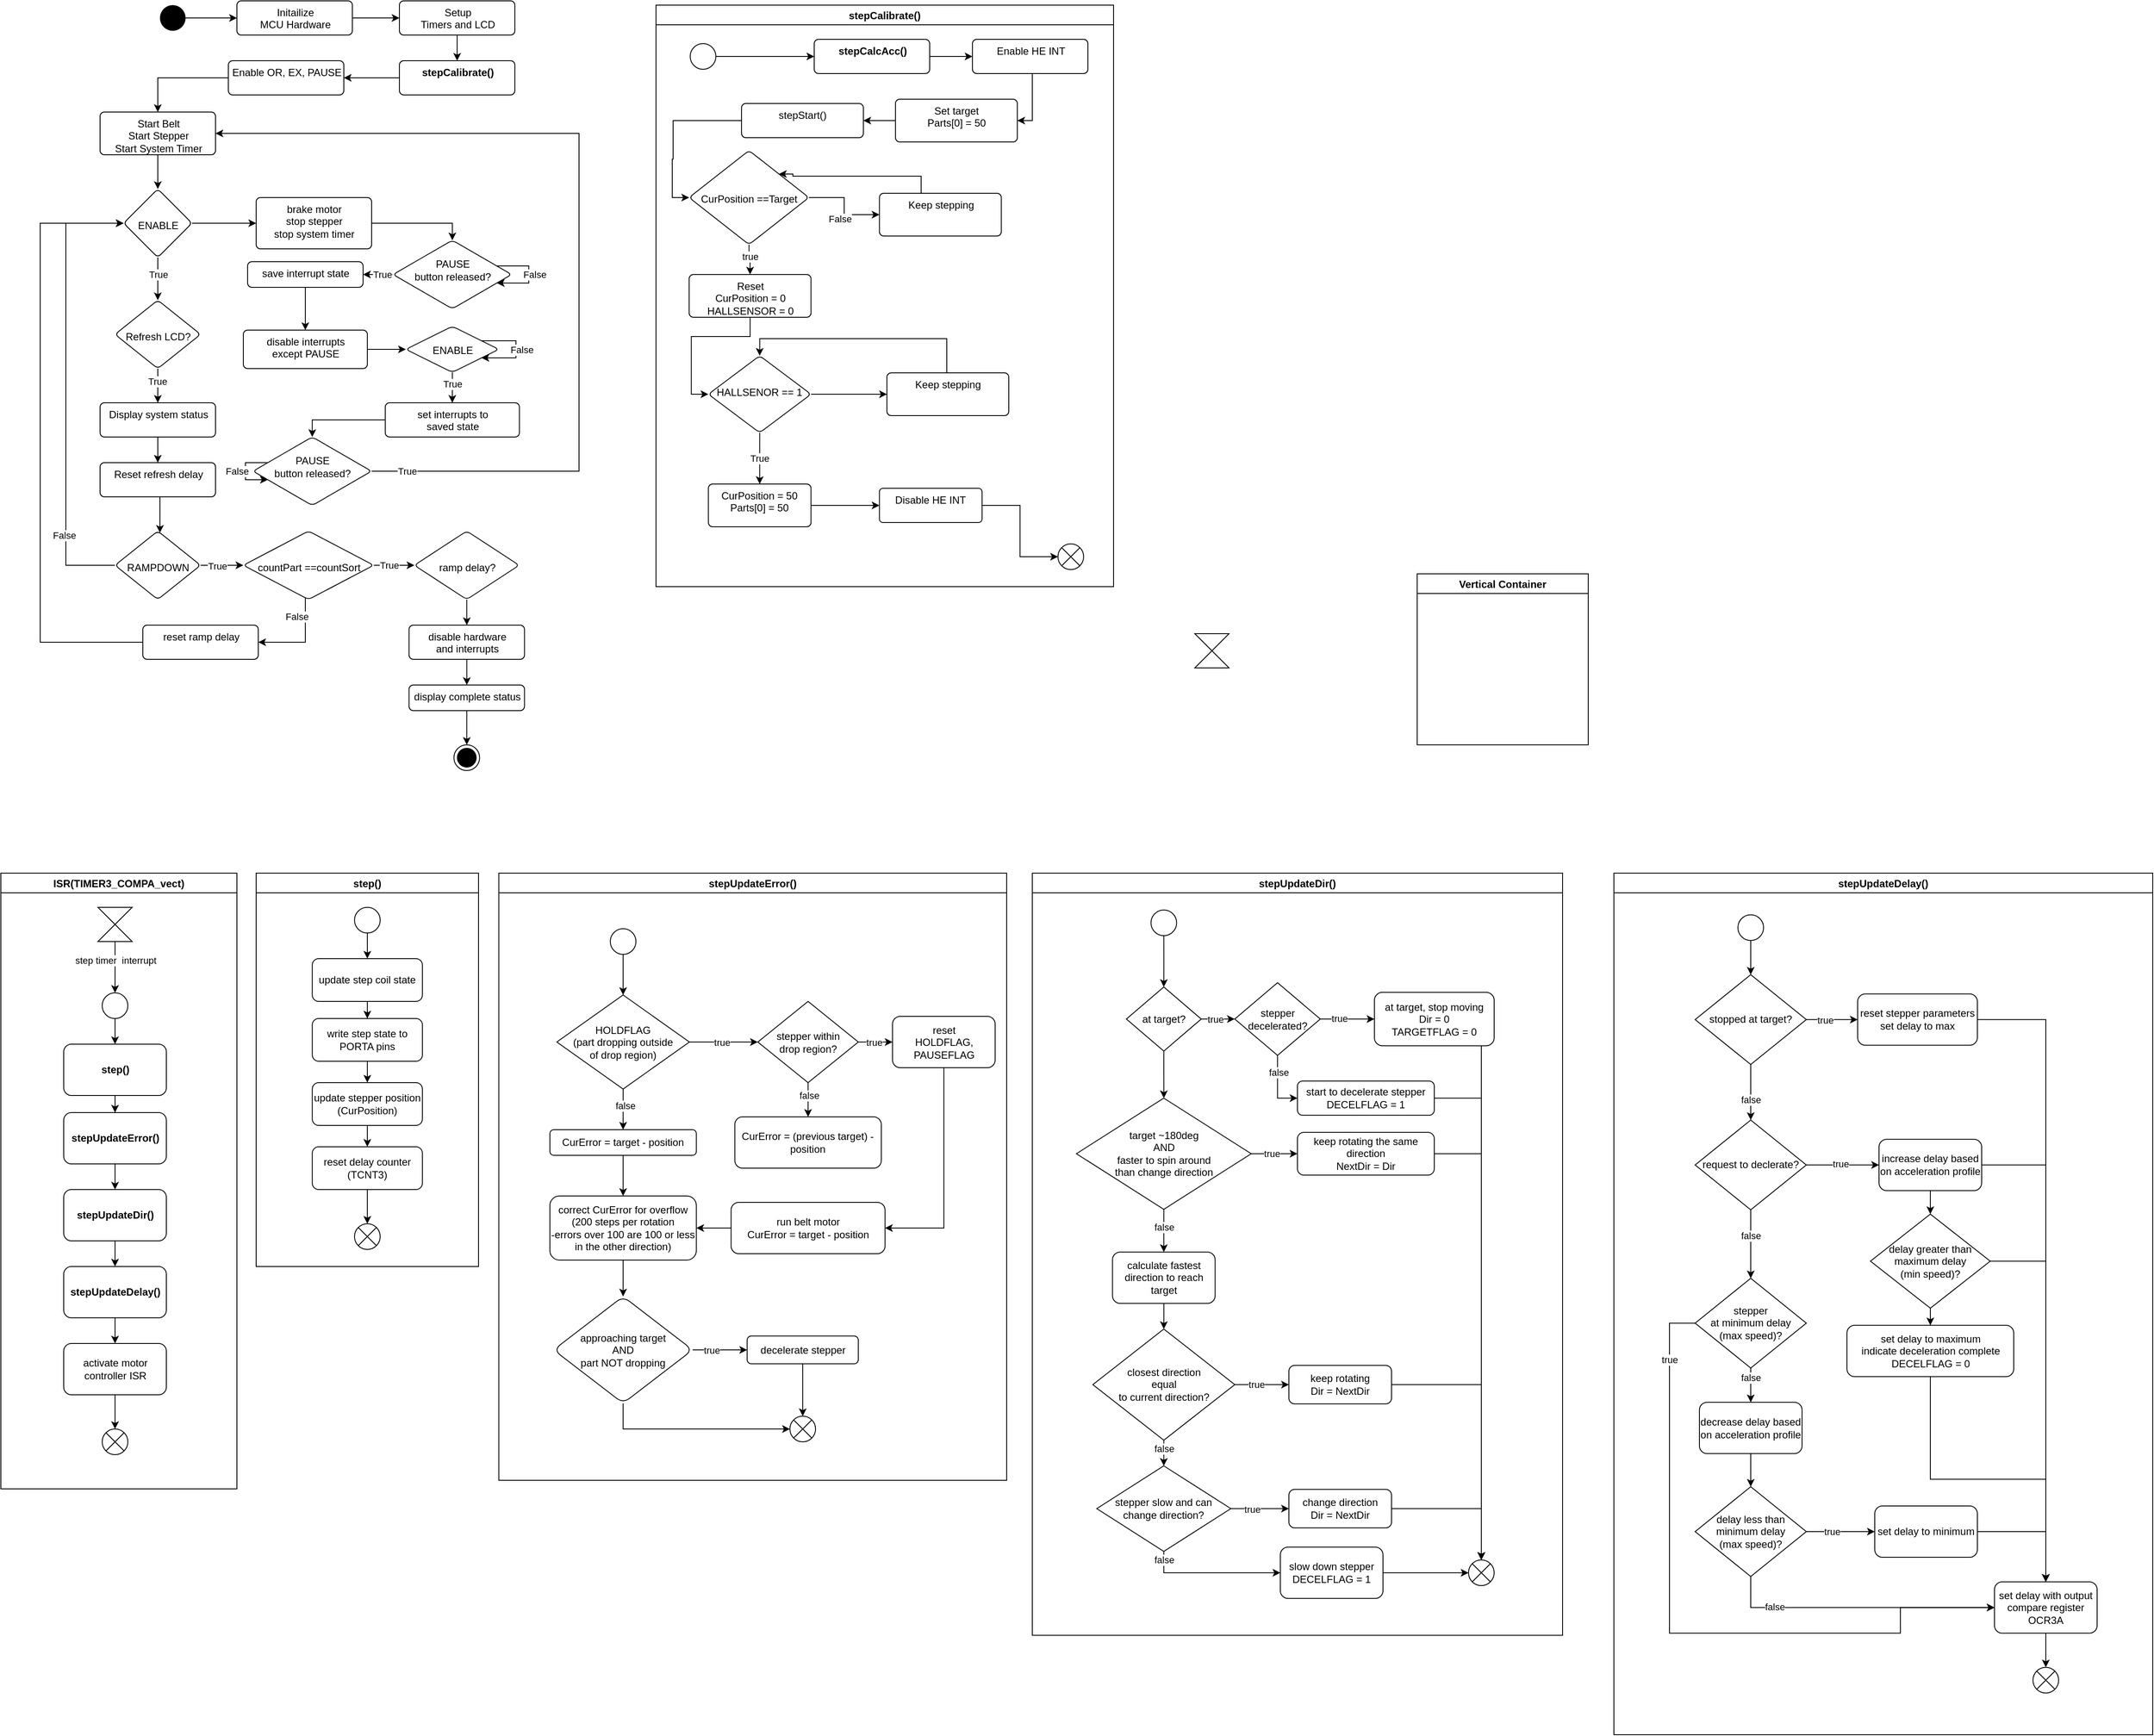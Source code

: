 <mxfile version="20.3.0" type="device"><diagram id="7qETui1Nxg3Wwvx2iCVG" name="Page-1"><mxGraphModel dx="3141" dy="1361" grid="1" gridSize="10" guides="1" tooltips="1" connect="1" arrows="1" fold="1" page="1" pageScale="1" pageWidth="850" pageHeight="1100" math="0" shadow="0"><root><mxCell id="0"/><mxCell id="1" parent="0"/><mxCell id="VIK1GnXPFfSHgPca91tT-8" value="" style="edgeStyle=orthogonalEdgeStyle;rounded=0;orthogonalLoop=1;jettySize=auto;html=1;" edge="1" parent="1" source="VIK1GnXPFfSHgPca91tT-3" target="VIK1GnXPFfSHgPca91tT-7"><mxGeometry relative="1" as="geometry"/></mxCell><mxCell id="VIK1GnXPFfSHgPca91tT-3" value="" style="ellipse;fillColor=#000000;strokeColor=none;" vertex="1" parent="1"><mxGeometry x="-630" y="65" width="30" height="30" as="geometry"/></mxCell><mxCell id="VIK1GnXPFfSHgPca91tT-4" value="" style="ellipse;html=1;shape=endState;fillColor=strokeColor;" vertex="1" parent="1"><mxGeometry x="-286.25" y="930" width="30" height="30" as="geometry"/></mxCell><mxCell id="VIK1GnXPFfSHgPca91tT-6" value="" style="shape=collate;whiteSpace=wrap;html=1;" vertex="1" parent="1"><mxGeometry x="580" y="800" width="40" height="40" as="geometry"/></mxCell><mxCell id="VIK1GnXPFfSHgPca91tT-10" value="" style="edgeStyle=orthogonalEdgeStyle;rounded=0;orthogonalLoop=1;jettySize=auto;html=1;" edge="1" parent="1" source="VIK1GnXPFfSHgPca91tT-7" target="VIK1GnXPFfSHgPca91tT-9"><mxGeometry relative="1" as="geometry"/></mxCell><mxCell id="VIK1GnXPFfSHgPca91tT-7" value="Initailize &lt;br&gt;MCU Hardware" style="html=1;align=center;verticalAlign=top;rounded=1;absoluteArcSize=1;arcSize=10;dashed=0;" vertex="1" parent="1"><mxGeometry x="-540" y="60" width="135" height="40" as="geometry"/></mxCell><mxCell id="VIK1GnXPFfSHgPca91tT-54" value="" style="edgeStyle=orthogonalEdgeStyle;rounded=0;orthogonalLoop=1;jettySize=auto;html=1;" edge="1" parent="1" source="VIK1GnXPFfSHgPca91tT-9" target="VIK1GnXPFfSHgPca91tT-11"><mxGeometry relative="1" as="geometry"/></mxCell><mxCell id="VIK1GnXPFfSHgPca91tT-9" value="Setup&lt;br&gt;Timers and LCD" style="html=1;align=center;verticalAlign=top;rounded=1;absoluteArcSize=1;arcSize=10;dashed=0;" vertex="1" parent="1"><mxGeometry x="-350" y="60" width="135" height="40" as="geometry"/></mxCell><mxCell id="VIK1GnXPFfSHgPca91tT-51" value="" style="edgeStyle=orthogonalEdgeStyle;rounded=0;orthogonalLoop=1;jettySize=auto;html=1;" edge="1" parent="1" source="VIK1GnXPFfSHgPca91tT-11" target="VIK1GnXPFfSHgPca91tT-50"><mxGeometry relative="1" as="geometry"/></mxCell><mxCell id="VIK1GnXPFfSHgPca91tT-11" value="&lt;b&gt;stepCalibrate()&lt;/b&gt;" style="html=1;align=center;verticalAlign=top;rounded=1;absoluteArcSize=1;arcSize=10;dashed=0;" vertex="1" parent="1"><mxGeometry x="-350" y="130" width="135" height="40" as="geometry"/></mxCell><mxCell id="VIK1GnXPFfSHgPca91tT-13" value="stepCalibrate()" style="swimlane;" vertex="1" parent="1"><mxGeometry x="-50" y="65" width="535" height="680" as="geometry"/></mxCell><mxCell id="VIK1GnXPFfSHgPca91tT-16" value="" style="edgeStyle=orthogonalEdgeStyle;rounded=0;orthogonalLoop=1;jettySize=auto;html=1;" edge="1" parent="VIK1GnXPFfSHgPca91tT-13" source="VIK1GnXPFfSHgPca91tT-14" target="VIK1GnXPFfSHgPca91tT-15"><mxGeometry relative="1" as="geometry"/></mxCell><mxCell id="VIK1GnXPFfSHgPca91tT-14" value="" style="ellipse;fillColor=#ffffff;strokeColor=#000000;" vertex="1" parent="VIK1GnXPFfSHgPca91tT-13"><mxGeometry x="40" y="45" width="30" height="30" as="geometry"/></mxCell><mxCell id="VIK1GnXPFfSHgPca91tT-44" value="" style="edgeStyle=orthogonalEdgeStyle;rounded=0;orthogonalLoop=1;jettySize=auto;html=1;" edge="1" parent="VIK1GnXPFfSHgPca91tT-13" source="VIK1GnXPFfSHgPca91tT-15" target="VIK1GnXPFfSHgPca91tT-43"><mxGeometry relative="1" as="geometry"/></mxCell><mxCell id="VIK1GnXPFfSHgPca91tT-15" value="&lt;b&gt;stepCalcAcc()&lt;/b&gt;" style="html=1;align=center;verticalAlign=top;rounded=1;absoluteArcSize=1;arcSize=10;dashed=0;" vertex="1" parent="VIK1GnXPFfSHgPca91tT-13"><mxGeometry x="185" y="40" width="135" height="40" as="geometry"/></mxCell><mxCell id="VIK1GnXPFfSHgPca91tT-57" value="" style="edgeStyle=orthogonalEdgeStyle;rounded=0;orthogonalLoop=1;jettySize=auto;html=1;" edge="1" parent="VIK1GnXPFfSHgPca91tT-13" source="VIK1GnXPFfSHgPca91tT-19" target="VIK1GnXPFfSHgPca91tT-56"><mxGeometry relative="1" as="geometry"/></mxCell><mxCell id="VIK1GnXPFfSHgPca91tT-19" value="Set target&lt;br&gt;Parts[0] = 50&lt;br&gt;" style="html=1;align=center;verticalAlign=top;rounded=1;absoluteArcSize=1;arcSize=10;dashed=0;" vertex="1" parent="VIK1GnXPFfSHgPca91tT-13"><mxGeometry x="280" y="110" width="142.5" height="50" as="geometry"/></mxCell><mxCell id="VIK1GnXPFfSHgPca91tT-24" value="True" style="edgeStyle=orthogonalEdgeStyle;rounded=0;orthogonalLoop=1;jettySize=auto;html=1;" edge="1" parent="VIK1GnXPFfSHgPca91tT-13" source="VIK1GnXPFfSHgPca91tT-21" target="VIK1GnXPFfSHgPca91tT-23"><mxGeometry relative="1" as="geometry"/></mxCell><mxCell id="VIK1GnXPFfSHgPca91tT-21" value="&lt;br&gt;&lt;br&gt;HALLSENOR == 1" style="rhombus;whiteSpace=wrap;html=1;verticalAlign=top;rounded=1;arcSize=10;dashed=0;" vertex="1" parent="VIK1GnXPFfSHgPca91tT-13"><mxGeometry x="61.25" y="410" width="120" height="90" as="geometry"/></mxCell><mxCell id="VIK1GnXPFfSHgPca91tT-47" value="" style="edgeStyle=orthogonalEdgeStyle;rounded=0;orthogonalLoop=1;jettySize=auto;html=1;" edge="1" parent="VIK1GnXPFfSHgPca91tT-13" source="VIK1GnXPFfSHgPca91tT-23" target="VIK1GnXPFfSHgPca91tT-46"><mxGeometry relative="1" as="geometry"/></mxCell><mxCell id="VIK1GnXPFfSHgPca91tT-23" value="CurPosition = 50&lt;br&gt;Parts[0] = 50" style="whiteSpace=wrap;html=1;verticalAlign=top;rounded=1;arcSize=10;dashed=0;" vertex="1" parent="VIK1GnXPFfSHgPca91tT-13"><mxGeometry x="61.25" y="560" width="120" height="50" as="geometry"/></mxCell><mxCell id="VIK1GnXPFfSHgPca91tT-25" value="" style="shape=sumEllipse;perimeter=ellipsePerimeter;whiteSpace=wrap;html=1;backgroundOutline=1;" vertex="1" parent="VIK1GnXPFfSHgPca91tT-13"><mxGeometry x="470" y="630" width="30" height="30" as="geometry"/></mxCell><mxCell id="VIK1GnXPFfSHgPca91tT-38" style="edgeStyle=orthogonalEdgeStyle;rounded=0;orthogonalLoop=1;jettySize=auto;html=1;entryX=0.5;entryY=0;entryDx=0;entryDy=0;" edge="1" parent="VIK1GnXPFfSHgPca91tT-13" source="VIK1GnXPFfSHgPca91tT-28" target="VIK1GnXPFfSHgPca91tT-21"><mxGeometry relative="1" as="geometry"><Array as="points"><mxPoint x="340" y="390"/><mxPoint x="121" y="390"/></Array></mxGeometry></mxCell><mxCell id="VIK1GnXPFfSHgPca91tT-28" value="Keep stepping" style="html=1;align=center;verticalAlign=top;rounded=1;absoluteArcSize=1;arcSize=10;dashed=0;" vertex="1" parent="VIK1GnXPFfSHgPca91tT-13"><mxGeometry x="270" y="430" width="142.5" height="50" as="geometry"/></mxCell><mxCell id="VIK1GnXPFfSHgPca91tT-27" style="edgeStyle=orthogonalEdgeStyle;rounded=0;orthogonalLoop=1;jettySize=auto;html=1;" edge="1" parent="VIK1GnXPFfSHgPca91tT-13" source="VIK1GnXPFfSHgPca91tT-21" target="VIK1GnXPFfSHgPca91tT-28"><mxGeometry relative="1" as="geometry"><mxPoint x="180" y="480" as="targetPoint"/></mxGeometry></mxCell><mxCell id="VIK1GnXPFfSHgPca91tT-35" style="edgeStyle=orthogonalEdgeStyle;rounded=0;orthogonalLoop=1;jettySize=auto;html=1;entryX=0.5;entryY=0;entryDx=0;entryDy=0;" edge="1" parent="VIK1GnXPFfSHgPca91tT-13" source="VIK1GnXPFfSHgPca91tT-32" target="VIK1GnXPFfSHgPca91tT-34"><mxGeometry relative="1" as="geometry"/></mxCell><mxCell id="VIK1GnXPFfSHgPca91tT-36" value="true" style="edgeLabel;html=1;align=center;verticalAlign=middle;resizable=0;points=[];" vertex="1" connectable="0" parent="VIK1GnXPFfSHgPca91tT-35"><mxGeometry x="0.175" relative="1" as="geometry"><mxPoint y="-7" as="offset"/></mxGeometry></mxCell><mxCell id="VIK1GnXPFfSHgPca91tT-40" style="edgeStyle=orthogonalEdgeStyle;rounded=0;orthogonalLoop=1;jettySize=auto;html=1;" edge="1" parent="VIK1GnXPFfSHgPca91tT-13" source="VIK1GnXPFfSHgPca91tT-32" target="VIK1GnXPFfSHgPca91tT-39"><mxGeometry relative="1" as="geometry"/></mxCell><mxCell id="VIK1GnXPFfSHgPca91tT-42" value="False" style="edgeLabel;html=1;align=center;verticalAlign=middle;resizable=0;points=[];" vertex="1" connectable="0" parent="VIK1GnXPFfSHgPca91tT-40"><mxGeometry x="-0.573" y="-1" relative="1" as="geometry"><mxPoint x="14" y="24" as="offset"/></mxGeometry></mxCell><mxCell id="VIK1GnXPFfSHgPca91tT-32" value="&lt;br&gt;&lt;br&gt;&lt;br&gt;CurPosition ==Target" style="rhombus;whiteSpace=wrap;html=1;verticalAlign=top;rounded=1;arcSize=10;dashed=0;" vertex="1" parent="VIK1GnXPFfSHgPca91tT-13"><mxGeometry x="38.75" y="170" width="140" height="110" as="geometry"/></mxCell><mxCell id="VIK1GnXPFfSHgPca91tT-37" style="edgeStyle=orthogonalEdgeStyle;rounded=0;orthogonalLoop=1;jettySize=auto;html=1;entryX=0;entryY=0.5;entryDx=0;entryDy=0;" edge="1" parent="VIK1GnXPFfSHgPca91tT-13" source="VIK1GnXPFfSHgPca91tT-34" target="VIK1GnXPFfSHgPca91tT-21"><mxGeometry relative="1" as="geometry"/></mxCell><mxCell id="VIK1GnXPFfSHgPca91tT-34" value="Reset&lt;br&gt;CurPosition = 0&lt;br&gt;HALLSENSOR = 0" style="html=1;align=center;verticalAlign=top;rounded=1;absoluteArcSize=1;arcSize=10;dashed=0;" vertex="1" parent="VIK1GnXPFfSHgPca91tT-13"><mxGeometry x="38.75" y="315" width="142.5" height="50" as="geometry"/></mxCell><mxCell id="VIK1GnXPFfSHgPca91tT-41" style="edgeStyle=orthogonalEdgeStyle;rounded=0;orthogonalLoop=1;jettySize=auto;html=1;entryX=1;entryY=0;entryDx=0;entryDy=0;" edge="1" parent="VIK1GnXPFfSHgPca91tT-13" source="VIK1GnXPFfSHgPca91tT-39" target="VIK1GnXPFfSHgPca91tT-32"><mxGeometry relative="1" as="geometry"><Array as="points"><mxPoint x="310" y="200"/><mxPoint x="160" y="200"/><mxPoint x="160" y="197"/></Array></mxGeometry></mxCell><mxCell id="VIK1GnXPFfSHgPca91tT-39" value="Keep stepping" style="html=1;align=center;verticalAlign=top;rounded=1;absoluteArcSize=1;arcSize=10;dashed=0;" vertex="1" parent="VIK1GnXPFfSHgPca91tT-13"><mxGeometry x="261.25" y="220" width="142.5" height="50" as="geometry"/></mxCell><mxCell id="VIK1GnXPFfSHgPca91tT-45" style="edgeStyle=orthogonalEdgeStyle;rounded=0;orthogonalLoop=1;jettySize=auto;html=1;entryX=1;entryY=0.5;entryDx=0;entryDy=0;" edge="1" parent="VIK1GnXPFfSHgPca91tT-13" source="VIK1GnXPFfSHgPca91tT-43" target="VIK1GnXPFfSHgPca91tT-19"><mxGeometry relative="1" as="geometry"><Array as="points"><mxPoint x="440" y="135"/></Array></mxGeometry></mxCell><mxCell id="VIK1GnXPFfSHgPca91tT-43" value="Enable HE INT" style="html=1;align=center;verticalAlign=top;rounded=1;absoluteArcSize=1;arcSize=10;dashed=0;" vertex="1" parent="VIK1GnXPFfSHgPca91tT-13"><mxGeometry x="370" y="40" width="135" height="40" as="geometry"/></mxCell><mxCell id="VIK1GnXPFfSHgPca91tT-49" style="edgeStyle=orthogonalEdgeStyle;rounded=0;orthogonalLoop=1;jettySize=auto;html=1;entryX=0;entryY=0.5;entryDx=0;entryDy=0;" edge="1" parent="VIK1GnXPFfSHgPca91tT-13" source="VIK1GnXPFfSHgPca91tT-46" target="VIK1GnXPFfSHgPca91tT-25"><mxGeometry relative="1" as="geometry"/></mxCell><mxCell id="VIK1GnXPFfSHgPca91tT-46" value="Disable HE INT" style="whiteSpace=wrap;html=1;verticalAlign=top;rounded=1;arcSize=10;dashed=0;" vertex="1" parent="VIK1GnXPFfSHgPca91tT-13"><mxGeometry x="261.25" y="565" width="120" height="40" as="geometry"/></mxCell><mxCell id="VIK1GnXPFfSHgPca91tT-58" style="edgeStyle=orthogonalEdgeStyle;rounded=0;orthogonalLoop=1;jettySize=auto;html=1;entryX=0;entryY=0.5;entryDx=0;entryDy=0;" edge="1" parent="VIK1GnXPFfSHgPca91tT-13" source="VIK1GnXPFfSHgPca91tT-56" target="VIK1GnXPFfSHgPca91tT-32"><mxGeometry relative="1" as="geometry"><Array as="points"><mxPoint x="20" y="135"/><mxPoint x="20" y="180"/><mxPoint x="19" y="180"/><mxPoint x="19" y="225"/></Array></mxGeometry></mxCell><mxCell id="VIK1GnXPFfSHgPca91tT-56" value="stepStart()" style="html=1;align=center;verticalAlign=top;rounded=1;absoluteArcSize=1;arcSize=10;dashed=0;" vertex="1" parent="VIK1GnXPFfSHgPca91tT-13"><mxGeometry x="100" y="115" width="142.5" height="40" as="geometry"/></mxCell><mxCell id="VIK1GnXPFfSHgPca91tT-53" value="" style="edgeStyle=orthogonalEdgeStyle;rounded=0;orthogonalLoop=1;jettySize=auto;html=1;" edge="1" parent="1" source="VIK1GnXPFfSHgPca91tT-50" target="VIK1GnXPFfSHgPca91tT-52"><mxGeometry relative="1" as="geometry"/></mxCell><mxCell id="VIK1GnXPFfSHgPca91tT-50" value="Enable OR, EX, PAUSE" style="html=1;align=center;verticalAlign=top;rounded=1;absoluteArcSize=1;arcSize=10;dashed=0;" vertex="1" parent="1"><mxGeometry x="-550" y="130" width="135" height="40" as="geometry"/></mxCell><mxCell id="VIK1GnXPFfSHgPca91tT-60" value="" style="edgeStyle=orthogonalEdgeStyle;rounded=0;orthogonalLoop=1;jettySize=auto;html=1;" edge="1" parent="1" source="VIK1GnXPFfSHgPca91tT-52" target="VIK1GnXPFfSHgPca91tT-59"><mxGeometry relative="1" as="geometry"/></mxCell><mxCell id="VIK1GnXPFfSHgPca91tT-52" value="Start Belt&lt;br&gt;Start Stepper&lt;br&gt;Start System Timer" style="html=1;align=center;verticalAlign=top;rounded=1;absoluteArcSize=1;arcSize=10;dashed=0;" vertex="1" parent="1"><mxGeometry x="-700" y="190" width="135" height="50" as="geometry"/></mxCell><mxCell id="VIK1GnXPFfSHgPca91tT-62" value="" style="edgeStyle=orthogonalEdgeStyle;rounded=0;orthogonalLoop=1;jettySize=auto;html=1;entryX=0.5;entryY=0;entryDx=0;entryDy=0;" edge="1" parent="1" source="VIK1GnXPFfSHgPca91tT-59" target="VIK1GnXPFfSHgPca91tT-64"><mxGeometry relative="1" as="geometry"><mxPoint x="-632.5" y="460" as="targetPoint"/></mxGeometry></mxCell><mxCell id="VIK1GnXPFfSHgPca91tT-63" value="True" style="edgeLabel;html=1;align=center;verticalAlign=middle;resizable=0;points=[];" vertex="1" connectable="0" parent="VIK1GnXPFfSHgPca91tT-62"><mxGeometry x="-0.591" relative="1" as="geometry"><mxPoint y="10" as="offset"/></mxGeometry></mxCell><mxCell id="VIK1GnXPFfSHgPca91tT-93" style="edgeStyle=orthogonalEdgeStyle;rounded=0;orthogonalLoop=1;jettySize=auto;html=1;" edge="1" parent="1" source="VIK1GnXPFfSHgPca91tT-59" target="VIK1GnXPFfSHgPca91tT-94"><mxGeometry relative="1" as="geometry"><mxPoint x="-520" y="320" as="targetPoint"/></mxGeometry></mxCell><mxCell id="VIK1GnXPFfSHgPca91tT-59" value="&lt;br&gt;&lt;br&gt;ENABLE" style="rhombus;whiteSpace=wrap;html=1;verticalAlign=top;rounded=1;arcSize=10;dashed=0;" vertex="1" parent="1"><mxGeometry x="-672.5" y="280" width="80" height="80" as="geometry"/></mxCell><mxCell id="VIK1GnXPFfSHgPca91tT-65" style="edgeStyle=orthogonalEdgeStyle;rounded=0;orthogonalLoop=1;jettySize=auto;html=1;entryX=0.5;entryY=0;entryDx=0;entryDy=0;" edge="1" parent="1" source="VIK1GnXPFfSHgPca91tT-64" target="VIK1GnXPFfSHgPca91tT-67"><mxGeometry relative="1" as="geometry"><mxPoint x="-320" y="350" as="targetPoint"/></mxGeometry></mxCell><mxCell id="VIK1GnXPFfSHgPca91tT-66" value="True" style="edgeLabel;html=1;align=center;verticalAlign=middle;resizable=0;points=[];" vertex="1" connectable="0" parent="VIK1GnXPFfSHgPca91tT-65"><mxGeometry x="-0.269" y="-1" relative="1" as="geometry"><mxPoint as="offset"/></mxGeometry></mxCell><mxCell id="VIK1GnXPFfSHgPca91tT-64" value="&lt;br&gt;&lt;br&gt;Refresh LCD?" style="rhombus;whiteSpace=wrap;html=1;verticalAlign=top;rounded=1;arcSize=10;dashed=0;" vertex="1" parent="1"><mxGeometry x="-682.5" y="410" width="100" height="80" as="geometry"/></mxCell><mxCell id="VIK1GnXPFfSHgPca91tT-72" style="edgeStyle=orthogonalEdgeStyle;rounded=0;orthogonalLoop=1;jettySize=auto;html=1;entryX=0.5;entryY=0;entryDx=0;entryDy=0;" edge="1" parent="1" source="VIK1GnXPFfSHgPca91tT-67" target="VIK1GnXPFfSHgPca91tT-68"><mxGeometry relative="1" as="geometry"/></mxCell><mxCell id="VIK1GnXPFfSHgPca91tT-67" value="Display system status" style="html=1;align=center;verticalAlign=top;rounded=1;absoluteArcSize=1;arcSize=10;dashed=0;" vertex="1" parent="1"><mxGeometry x="-700" y="530" width="135" height="40" as="geometry"/></mxCell><mxCell id="VIK1GnXPFfSHgPca91tT-71" value="" style="edgeStyle=orthogonalEdgeStyle;rounded=0;orthogonalLoop=1;jettySize=auto;html=1;" edge="1" parent="1" source="VIK1GnXPFfSHgPca91tT-68" target="VIK1GnXPFfSHgPca91tT-70"><mxGeometry relative="1" as="geometry"><Array as="points"><mxPoint x="-630" y="660"/><mxPoint x="-630" y="660"/></Array></mxGeometry></mxCell><mxCell id="VIK1GnXPFfSHgPca91tT-68" value="Reset refresh delay" style="html=1;align=center;verticalAlign=top;rounded=1;absoluteArcSize=1;arcSize=10;dashed=0;" vertex="1" parent="1"><mxGeometry x="-700" y="600" width="135" height="40" as="geometry"/></mxCell><mxCell id="VIK1GnXPFfSHgPca91tT-76" style="edgeStyle=orthogonalEdgeStyle;rounded=0;orthogonalLoop=1;jettySize=auto;html=1;entryX=0;entryY=0.5;entryDx=0;entryDy=0;" edge="1" parent="1" source="VIK1GnXPFfSHgPca91tT-70" target="VIK1GnXPFfSHgPca91tT-59"><mxGeometry relative="1" as="geometry"><Array as="points"><mxPoint x="-740" y="720"/><mxPoint x="-740" y="320"/></Array></mxGeometry></mxCell><mxCell id="VIK1GnXPFfSHgPca91tT-77" value="False" style="edgeLabel;html=1;align=center;verticalAlign=middle;resizable=0;points=[];" vertex="1" connectable="0" parent="VIK1GnXPFfSHgPca91tT-76"><mxGeometry x="-0.645" y="2" relative="1" as="geometry"><mxPoint as="offset"/></mxGeometry></mxCell><mxCell id="VIK1GnXPFfSHgPca91tT-78" value="" style="edgeStyle=orthogonalEdgeStyle;rounded=0;orthogonalLoop=1;jettySize=auto;html=1;" edge="1" parent="1" source="VIK1GnXPFfSHgPca91tT-70" target="VIK1GnXPFfSHgPca91tT-75"><mxGeometry relative="1" as="geometry"/></mxCell><mxCell id="VIK1GnXPFfSHgPca91tT-89" value="True" style="edgeLabel;html=1;align=center;verticalAlign=middle;resizable=0;points=[];" vertex="1" connectable="0" parent="VIK1GnXPFfSHgPca91tT-78"><mxGeometry x="-0.237" y="-1" relative="1" as="geometry"><mxPoint as="offset"/></mxGeometry></mxCell><mxCell id="VIK1GnXPFfSHgPca91tT-70" value="&lt;br&gt;&lt;br&gt;RAMPDOWN" style="rhombus;whiteSpace=wrap;html=1;verticalAlign=top;rounded=1;arcSize=10;dashed=0;" vertex="1" parent="1"><mxGeometry x="-682.5" y="680" width="100" height="80" as="geometry"/></mxCell><mxCell id="VIK1GnXPFfSHgPca91tT-80" value="" style="edgeStyle=orthogonalEdgeStyle;rounded=0;orthogonalLoop=1;jettySize=auto;html=1;" edge="1" parent="1" source="VIK1GnXPFfSHgPca91tT-75" target="VIK1GnXPFfSHgPca91tT-79"><mxGeometry relative="1" as="geometry"/></mxCell><mxCell id="VIK1GnXPFfSHgPca91tT-88" value="True" style="edgeLabel;html=1;align=center;verticalAlign=middle;resizable=0;points=[];" vertex="1" connectable="0" parent="VIK1GnXPFfSHgPca91tT-80"><mxGeometry x="-0.262" relative="1" as="geometry"><mxPoint as="offset"/></mxGeometry></mxCell><mxCell id="VIK1GnXPFfSHgPca91tT-90" style="edgeStyle=orthogonalEdgeStyle;rounded=0;orthogonalLoop=1;jettySize=auto;html=1;entryX=1;entryY=0.5;entryDx=0;entryDy=0;" edge="1" parent="1" source="VIK1GnXPFfSHgPca91tT-75" target="VIK1GnXPFfSHgPca91tT-87"><mxGeometry relative="1" as="geometry"><Array as="points"><mxPoint x="-460" y="810"/></Array></mxGeometry></mxCell><mxCell id="VIK1GnXPFfSHgPca91tT-91" value="False" style="edgeLabel;html=1;align=center;verticalAlign=middle;resizable=0;points=[];" vertex="1" connectable="0" parent="VIK1GnXPFfSHgPca91tT-90"><mxGeometry x="0.049" y="-2" relative="1" as="geometry"><mxPoint x="-6" y="-28" as="offset"/></mxGeometry></mxCell><mxCell id="VIK1GnXPFfSHgPca91tT-75" value="&lt;br&gt;&lt;br&gt;countPart ==countSort" style="rhombus;whiteSpace=wrap;html=1;verticalAlign=top;rounded=1;arcSize=10;dashed=0;" vertex="1" parent="1"><mxGeometry x="-532.5" y="680" width="152.5" height="80" as="geometry"/></mxCell><mxCell id="VIK1GnXPFfSHgPca91tT-83" value="" style="edgeStyle=orthogonalEdgeStyle;rounded=0;orthogonalLoop=1;jettySize=auto;html=1;" edge="1" parent="1" source="VIK1GnXPFfSHgPca91tT-79" target="VIK1GnXPFfSHgPca91tT-82"><mxGeometry relative="1" as="geometry"/></mxCell><mxCell id="VIK1GnXPFfSHgPca91tT-79" value="&lt;br&gt;&lt;br&gt;ramp delay?" style="rhombus;whiteSpace=wrap;html=1;verticalAlign=top;rounded=1;arcSize=10;dashed=0;" vertex="1" parent="1"><mxGeometry x="-332.5" y="680" width="122.5" height="80" as="geometry"/></mxCell><mxCell id="VIK1GnXPFfSHgPca91tT-85" value="" style="edgeStyle=orthogonalEdgeStyle;rounded=0;orthogonalLoop=1;jettySize=auto;html=1;" edge="1" parent="1" source="VIK1GnXPFfSHgPca91tT-82" target="VIK1GnXPFfSHgPca91tT-84"><mxGeometry relative="1" as="geometry"/></mxCell><mxCell id="VIK1GnXPFfSHgPca91tT-82" value="disable hardware&lt;br&gt;and interrupts" style="html=1;align=center;verticalAlign=top;rounded=1;absoluteArcSize=1;arcSize=10;dashed=0;" vertex="1" parent="1"><mxGeometry x="-338.75" y="790" width="135" height="40" as="geometry"/></mxCell><mxCell id="VIK1GnXPFfSHgPca91tT-86" value="" style="edgeStyle=orthogonalEdgeStyle;rounded=0;orthogonalLoop=1;jettySize=auto;html=1;" edge="1" parent="1" source="VIK1GnXPFfSHgPca91tT-84" target="VIK1GnXPFfSHgPca91tT-4"><mxGeometry relative="1" as="geometry"/></mxCell><mxCell id="VIK1GnXPFfSHgPca91tT-84" value="display complete status" style="html=1;align=center;verticalAlign=top;rounded=1;absoluteArcSize=1;arcSize=10;dashed=0;" vertex="1" parent="1"><mxGeometry x="-338.75" y="860" width="135" height="30" as="geometry"/></mxCell><mxCell id="VIK1GnXPFfSHgPca91tT-92" style="edgeStyle=orthogonalEdgeStyle;rounded=0;orthogonalLoop=1;jettySize=auto;html=1;entryX=0;entryY=0.5;entryDx=0;entryDy=0;" edge="1" parent="1" source="VIK1GnXPFfSHgPca91tT-87" target="VIK1GnXPFfSHgPca91tT-59"><mxGeometry relative="1" as="geometry"><Array as="points"><mxPoint x="-770" y="810"/><mxPoint x="-770" y="320"/></Array></mxGeometry></mxCell><mxCell id="VIK1GnXPFfSHgPca91tT-87" value="reset ramp delay" style="html=1;align=center;verticalAlign=top;rounded=1;absoluteArcSize=1;arcSize=10;dashed=0;" vertex="1" parent="1"><mxGeometry x="-650" y="790" width="135" height="40" as="geometry"/></mxCell><mxCell id="VIK1GnXPFfSHgPca91tT-95" style="edgeStyle=orthogonalEdgeStyle;rounded=0;orthogonalLoop=1;jettySize=auto;html=1;entryX=0.5;entryY=0;entryDx=0;entryDy=0;" edge="1" parent="1" source="VIK1GnXPFfSHgPca91tT-94" target="VIK1GnXPFfSHgPca91tT-97"><mxGeometry relative="1" as="geometry"><mxPoint x="-290" y="360" as="targetPoint"/></mxGeometry></mxCell><mxCell id="VIK1GnXPFfSHgPca91tT-94" value="brake motor&lt;br&gt;stop stepper&lt;br&gt;stop system timer" style="html=1;align=center;verticalAlign=top;rounded=1;absoluteArcSize=1;arcSize=10;dashed=0;" vertex="1" parent="1"><mxGeometry x="-517.5" y="290" width="135" height="60" as="geometry"/></mxCell><mxCell id="VIK1GnXPFfSHgPca91tT-100" style="edgeStyle=orthogonalEdgeStyle;rounded=0;orthogonalLoop=1;jettySize=auto;html=1;" edge="1" parent="1" source="VIK1GnXPFfSHgPca91tT-97" target="VIK1GnXPFfSHgPca91tT-101"><mxGeometry relative="1" as="geometry"><mxPoint x="-377.5" y="380" as="targetPoint"/><Array as="points"><mxPoint x="-377.5" y="380"/><mxPoint x="-377.5" y="380"/></Array></mxGeometry></mxCell><mxCell id="VIK1GnXPFfSHgPca91tT-107" value="True" style="edgeLabel;html=1;align=center;verticalAlign=middle;resizable=0;points=[];" vertex="1" connectable="0" parent="VIK1GnXPFfSHgPca91tT-100"><mxGeometry x="-0.295" y="1" relative="1" as="geometry"><mxPoint y="-1" as="offset"/></mxGeometry></mxCell><mxCell id="VIK1GnXPFfSHgPca91tT-97" value="&lt;br&gt;PAUSE&lt;br&gt;button released?" style="rhombus;whiteSpace=wrap;html=1;verticalAlign=top;rounded=1;arcSize=10;dashed=0;" vertex="1" parent="1"><mxGeometry x="-357.5" y="340" width="138.75" height="80" as="geometry"/></mxCell><mxCell id="VIK1GnXPFfSHgPca91tT-98" style="edgeStyle=orthogonalEdgeStyle;rounded=0;orthogonalLoop=1;jettySize=auto;html=1;" edge="1" parent="1" source="VIK1GnXPFfSHgPca91tT-97" target="VIK1GnXPFfSHgPca91tT-97"><mxGeometry relative="1" as="geometry"/></mxCell><mxCell id="VIK1GnXPFfSHgPca91tT-99" value="False" style="edgeLabel;html=1;align=center;verticalAlign=middle;resizable=0;points=[];" vertex="1" connectable="0" parent="VIK1GnXPFfSHgPca91tT-98"><mxGeometry x="-0.144" relative="1" as="geometry"><mxPoint x="6" y="7" as="offset"/></mxGeometry></mxCell><mxCell id="VIK1GnXPFfSHgPca91tT-103" value="" style="edgeStyle=orthogonalEdgeStyle;rounded=0;orthogonalLoop=1;jettySize=auto;html=1;" edge="1" parent="1" source="VIK1GnXPFfSHgPca91tT-101" target="VIK1GnXPFfSHgPca91tT-102"><mxGeometry relative="1" as="geometry"/></mxCell><mxCell id="VIK1GnXPFfSHgPca91tT-101" value="save interrupt state" style="html=1;align=center;verticalAlign=top;rounded=1;absoluteArcSize=1;arcSize=10;dashed=0;" vertex="1" parent="1"><mxGeometry x="-527.5" y="365" width="135" height="30" as="geometry"/></mxCell><mxCell id="VIK1GnXPFfSHgPca91tT-108" value="" style="edgeStyle=orthogonalEdgeStyle;rounded=0;orthogonalLoop=1;jettySize=auto;html=1;" edge="1" parent="1" source="VIK1GnXPFfSHgPca91tT-102" target="VIK1GnXPFfSHgPca91tT-104"><mxGeometry relative="1" as="geometry"/></mxCell><mxCell id="VIK1GnXPFfSHgPca91tT-102" value="disable interrupts&lt;br&gt;except PAUSE" style="html=1;align=center;verticalAlign=top;rounded=1;absoluteArcSize=1;arcSize=10;dashed=0;" vertex="1" parent="1"><mxGeometry x="-532.5" y="445" width="145" height="45" as="geometry"/></mxCell><mxCell id="VIK1GnXPFfSHgPca91tT-114" value="" style="edgeStyle=orthogonalEdgeStyle;rounded=0;orthogonalLoop=1;jettySize=auto;html=1;" edge="1" parent="1" source="VIK1GnXPFfSHgPca91tT-104" target="VIK1GnXPFfSHgPca91tT-113"><mxGeometry relative="1" as="geometry"/></mxCell><mxCell id="VIK1GnXPFfSHgPca91tT-116" value="True" style="edgeLabel;html=1;align=center;verticalAlign=middle;resizable=0;points=[];" vertex="1" connectable="0" parent="VIK1GnXPFfSHgPca91tT-114"><mxGeometry x="-0.329" relative="1" as="geometry"><mxPoint y="1" as="offset"/></mxGeometry></mxCell><mxCell id="VIK1GnXPFfSHgPca91tT-104" value="&lt;br&gt;ENABLE" style="rhombus;whiteSpace=wrap;html=1;verticalAlign=top;rounded=1;arcSize=10;dashed=0;" vertex="1" parent="1"><mxGeometry x="-342.5" y="440.63" width="108.75" height="53.75" as="geometry"/></mxCell><mxCell id="VIK1GnXPFfSHgPca91tT-105" style="edgeStyle=orthogonalEdgeStyle;rounded=0;orthogonalLoop=1;jettySize=auto;html=1;" edge="1" parent="1" source="VIK1GnXPFfSHgPca91tT-104" target="VIK1GnXPFfSHgPca91tT-104"><mxGeometry relative="1" as="geometry"/></mxCell><mxCell id="VIK1GnXPFfSHgPca91tT-106" value="False" style="edgeLabel;html=1;align=center;verticalAlign=middle;resizable=0;points=[];" vertex="1" connectable="0" parent="VIK1GnXPFfSHgPca91tT-105"><mxGeometry x="-0.144" relative="1" as="geometry"><mxPoint x="6" y="7" as="offset"/></mxGeometry></mxCell><mxCell id="VIK1GnXPFfSHgPca91tT-117" style="edgeStyle=orthogonalEdgeStyle;rounded=0;orthogonalLoop=1;jettySize=auto;html=1;entryX=1;entryY=0.5;entryDx=0;entryDy=0;" edge="1" parent="1" source="VIK1GnXPFfSHgPca91tT-109" target="VIK1GnXPFfSHgPca91tT-52"><mxGeometry relative="1" as="geometry"><mxPoint x="-160" y="600" as="targetPoint"/><Array as="points"><mxPoint x="-140" y="610"/><mxPoint x="-140" y="215"/></Array></mxGeometry></mxCell><mxCell id="VIK1GnXPFfSHgPca91tT-118" value="True" style="edgeLabel;html=1;align=center;verticalAlign=middle;resizable=0;points=[];" vertex="1" connectable="0" parent="VIK1GnXPFfSHgPca91tT-117"><mxGeometry x="-0.922" relative="1" as="geometry"><mxPoint as="offset"/></mxGeometry></mxCell><mxCell id="VIK1GnXPFfSHgPca91tT-109" value="&lt;br&gt;PAUSE&lt;br&gt;button released?" style="rhombus;whiteSpace=wrap;html=1;verticalAlign=top;rounded=1;arcSize=10;dashed=0;" vertex="1" parent="1"><mxGeometry x="-521.25" y="570" width="138.75" height="80" as="geometry"/></mxCell><mxCell id="VIK1GnXPFfSHgPca91tT-110" style="edgeStyle=orthogonalEdgeStyle;rounded=0;orthogonalLoop=1;jettySize=auto;html=1;" edge="1" parent="1" source="VIK1GnXPFfSHgPca91tT-109" target="VIK1GnXPFfSHgPca91tT-109"><mxGeometry relative="1" as="geometry"><Array as="points"><mxPoint x="-530" y="610"/></Array></mxGeometry></mxCell><mxCell id="VIK1GnXPFfSHgPca91tT-111" value="False" style="edgeLabel;html=1;align=center;verticalAlign=middle;resizable=0;points=[];" vertex="1" connectable="0" parent="VIK1GnXPFfSHgPca91tT-110"><mxGeometry x="-0.144" relative="1" as="geometry"><mxPoint x="-10" y="5" as="offset"/></mxGeometry></mxCell><mxCell id="VIK1GnXPFfSHgPca91tT-115" style="edgeStyle=orthogonalEdgeStyle;rounded=0;orthogonalLoop=1;jettySize=auto;html=1;entryX=0.5;entryY=0;entryDx=0;entryDy=0;" edge="1" parent="1" source="VIK1GnXPFfSHgPca91tT-113" target="VIK1GnXPFfSHgPca91tT-109"><mxGeometry relative="1" as="geometry"/></mxCell><mxCell id="VIK1GnXPFfSHgPca91tT-113" value="set interrupts to&lt;br&gt;saved state" style="html=1;align=center;verticalAlign=top;rounded=1;absoluteArcSize=1;arcSize=10;dashed=0;" vertex="1" parent="1"><mxGeometry x="-366.56" y="530" width="156.87" height="40" as="geometry"/></mxCell><mxCell id="VIK1GnXPFfSHgPca91tT-135" value="ISR(TIMER3_COMPA_vect)" style="swimlane;" vertex="1" parent="1"><mxGeometry x="-816" y="1080" width="276" height="720" as="geometry"/></mxCell><mxCell id="VIK1GnXPFfSHgPca91tT-119" value="" style="ellipse;fillColor=#ffffff;strokeColor=#000000;" vertex="1" parent="VIK1GnXPFfSHgPca91tT-135"><mxGeometry x="118.5" y="140" width="30" height="30" as="geometry"/></mxCell><mxCell id="VIK1GnXPFfSHgPca91tT-121" value="" style="edgeStyle=orthogonalEdgeStyle;rounded=0;orthogonalLoop=1;jettySize=auto;html=1;" edge="1" parent="VIK1GnXPFfSHgPca91tT-135" source="VIK1GnXPFfSHgPca91tT-120" target="VIK1GnXPFfSHgPca91tT-119"><mxGeometry relative="1" as="geometry"/></mxCell><mxCell id="VIK1GnXPFfSHgPca91tT-122" value="step timer&amp;nbsp; interrupt" style="edgeLabel;html=1;align=center;verticalAlign=middle;resizable=0;points=[];" vertex="1" connectable="0" parent="VIK1GnXPFfSHgPca91tT-121"><mxGeometry x="-0.27" relative="1" as="geometry"><mxPoint as="offset"/></mxGeometry></mxCell><mxCell id="VIK1GnXPFfSHgPca91tT-120" value="" style="shape=collate;whiteSpace=wrap;html=1;" vertex="1" parent="VIK1GnXPFfSHgPca91tT-135"><mxGeometry x="113.5" y="40" width="40" height="40" as="geometry"/></mxCell><mxCell id="VIK1GnXPFfSHgPca91tT-123" value="&lt;b&gt;step()&lt;/b&gt;" style="rounded=1;whiteSpace=wrap;html=1;fillColor=#ffffff;strokeColor=#000000;" vertex="1" parent="VIK1GnXPFfSHgPca91tT-135"><mxGeometry x="73.5" y="200" width="120" height="60" as="geometry"/></mxCell><mxCell id="VIK1GnXPFfSHgPca91tT-124" value="" style="edgeStyle=orthogonalEdgeStyle;rounded=0;orthogonalLoop=1;jettySize=auto;html=1;" edge="1" parent="VIK1GnXPFfSHgPca91tT-135" source="VIK1GnXPFfSHgPca91tT-119" target="VIK1GnXPFfSHgPca91tT-123"><mxGeometry relative="1" as="geometry"/></mxCell><mxCell id="VIK1GnXPFfSHgPca91tT-125" value="&lt;b&gt;stepUpdateError()&lt;/b&gt;" style="rounded=1;whiteSpace=wrap;html=1;fillColor=#ffffff;strokeColor=#000000;" vertex="1" parent="VIK1GnXPFfSHgPca91tT-135"><mxGeometry x="73.5" y="280" width="120" height="60" as="geometry"/></mxCell><mxCell id="VIK1GnXPFfSHgPca91tT-126" value="" style="edgeStyle=orthogonalEdgeStyle;rounded=0;orthogonalLoop=1;jettySize=auto;html=1;" edge="1" parent="VIK1GnXPFfSHgPca91tT-135" source="VIK1GnXPFfSHgPca91tT-123" target="VIK1GnXPFfSHgPca91tT-125"><mxGeometry relative="1" as="geometry"/></mxCell><mxCell id="VIK1GnXPFfSHgPca91tT-127" value="&lt;b&gt;stepUpdateDir()&lt;/b&gt;" style="rounded=1;whiteSpace=wrap;html=1;fillColor=#ffffff;strokeColor=#000000;" vertex="1" parent="VIK1GnXPFfSHgPca91tT-135"><mxGeometry x="73.5" y="370" width="120" height="60" as="geometry"/></mxCell><mxCell id="VIK1GnXPFfSHgPca91tT-128" value="" style="edgeStyle=orthogonalEdgeStyle;rounded=0;orthogonalLoop=1;jettySize=auto;html=1;" edge="1" parent="VIK1GnXPFfSHgPca91tT-135" source="VIK1GnXPFfSHgPca91tT-125" target="VIK1GnXPFfSHgPca91tT-127"><mxGeometry relative="1" as="geometry"/></mxCell><mxCell id="VIK1GnXPFfSHgPca91tT-129" value="&lt;b&gt;stepUpdateDelay()&lt;/b&gt;" style="rounded=1;whiteSpace=wrap;html=1;fillColor=#ffffff;strokeColor=#000000;" vertex="1" parent="VIK1GnXPFfSHgPca91tT-135"><mxGeometry x="73.5" y="460" width="120" height="60" as="geometry"/></mxCell><mxCell id="VIK1GnXPFfSHgPca91tT-130" value="" style="edgeStyle=orthogonalEdgeStyle;rounded=0;orthogonalLoop=1;jettySize=auto;html=1;" edge="1" parent="VIK1GnXPFfSHgPca91tT-135" source="VIK1GnXPFfSHgPca91tT-127" target="VIK1GnXPFfSHgPca91tT-129"><mxGeometry relative="1" as="geometry"/></mxCell><mxCell id="VIK1GnXPFfSHgPca91tT-131" value="activate motor controller ISR" style="whiteSpace=wrap;html=1;fillColor=#ffffff;strokeColor=#000000;rounded=1;" vertex="1" parent="VIK1GnXPFfSHgPca91tT-135"><mxGeometry x="73.5" y="550" width="120" height="60" as="geometry"/></mxCell><mxCell id="VIK1GnXPFfSHgPca91tT-132" value="" style="edgeStyle=orthogonalEdgeStyle;rounded=0;orthogonalLoop=1;jettySize=auto;html=1;" edge="1" parent="VIK1GnXPFfSHgPca91tT-135" source="VIK1GnXPFfSHgPca91tT-129" target="VIK1GnXPFfSHgPca91tT-131"><mxGeometry relative="1" as="geometry"/></mxCell><mxCell id="VIK1GnXPFfSHgPca91tT-133" value="" style="shape=sumEllipse;perimeter=ellipsePerimeter;whiteSpace=wrap;html=1;backgroundOutline=1;" vertex="1" parent="VIK1GnXPFfSHgPca91tT-135"><mxGeometry x="118.5" y="650" width="30" height="30" as="geometry"/></mxCell><mxCell id="VIK1GnXPFfSHgPca91tT-134" value="" style="edgeStyle=orthogonalEdgeStyle;rounded=0;orthogonalLoop=1;jettySize=auto;html=1;" edge="1" parent="VIK1GnXPFfSHgPca91tT-135" source="VIK1GnXPFfSHgPca91tT-131" target="VIK1GnXPFfSHgPca91tT-133"><mxGeometry relative="1" as="geometry"/></mxCell><mxCell id="VIK1GnXPFfSHgPca91tT-137" value="Vertical Container" style="swimlane;" vertex="1" parent="1"><mxGeometry x="840" y="730" width="200" height="200" as="geometry"/></mxCell><mxCell id="VIK1GnXPFfSHgPca91tT-149" value="step()" style="swimlane;" vertex="1" parent="1"><mxGeometry x="-517.5" y="1080" width="260" height="460" as="geometry"/></mxCell><mxCell id="VIK1GnXPFfSHgPca91tT-138" value="" style="ellipse;fillColor=#ffffff;strokeColor=#000000;" vertex="1" parent="VIK1GnXPFfSHgPca91tT-149"><mxGeometry x="115.01" y="40" width="30" height="30" as="geometry"/></mxCell><mxCell id="VIK1GnXPFfSHgPca91tT-139" value="" style="shape=sumEllipse;perimeter=ellipsePerimeter;whiteSpace=wrap;html=1;backgroundOutline=1;" vertex="1" parent="VIK1GnXPFfSHgPca91tT-149"><mxGeometry x="115" y="410" width="30" height="30" as="geometry"/></mxCell><mxCell id="VIK1GnXPFfSHgPca91tT-140" value="update step coil state" style="rounded=1;whiteSpace=wrap;html=1;fillColor=#ffffff;strokeColor=#000000;" vertex="1" parent="VIK1GnXPFfSHgPca91tT-149"><mxGeometry x="65.63" y="100" width="128.75" height="50" as="geometry"/></mxCell><mxCell id="VIK1GnXPFfSHgPca91tT-141" value="" style="edgeStyle=orthogonalEdgeStyle;rounded=0;orthogonalLoop=1;jettySize=auto;html=1;" edge="1" parent="VIK1GnXPFfSHgPca91tT-149" source="VIK1GnXPFfSHgPca91tT-138" target="VIK1GnXPFfSHgPca91tT-140"><mxGeometry relative="1" as="geometry"/></mxCell><mxCell id="VIK1GnXPFfSHgPca91tT-142" value="write step state to PORTA pins" style="rounded=1;whiteSpace=wrap;html=1;fillColor=#ffffff;strokeColor=#000000;" vertex="1" parent="VIK1GnXPFfSHgPca91tT-149"><mxGeometry x="65.64" y="170" width="128.75" height="50" as="geometry"/></mxCell><mxCell id="VIK1GnXPFfSHgPca91tT-143" value="" style="edgeStyle=orthogonalEdgeStyle;rounded=0;orthogonalLoop=1;jettySize=auto;html=1;" edge="1" parent="VIK1GnXPFfSHgPca91tT-149" source="VIK1GnXPFfSHgPca91tT-140" target="VIK1GnXPFfSHgPca91tT-142"><mxGeometry relative="1" as="geometry"/></mxCell><mxCell id="VIK1GnXPFfSHgPca91tT-144" value="update stepper position (CurPosition)" style="rounded=1;whiteSpace=wrap;html=1;fillColor=#ffffff;strokeColor=#000000;" vertex="1" parent="VIK1GnXPFfSHgPca91tT-149"><mxGeometry x="65.63" y="245" width="128.75" height="50" as="geometry"/></mxCell><mxCell id="VIK1GnXPFfSHgPca91tT-145" value="" style="edgeStyle=orthogonalEdgeStyle;rounded=0;orthogonalLoop=1;jettySize=auto;html=1;" edge="1" parent="VIK1GnXPFfSHgPca91tT-149" source="VIK1GnXPFfSHgPca91tT-142" target="VIK1GnXPFfSHgPca91tT-144"><mxGeometry relative="1" as="geometry"/></mxCell><mxCell id="VIK1GnXPFfSHgPca91tT-148" value="" style="edgeStyle=orthogonalEdgeStyle;rounded=0;orthogonalLoop=1;jettySize=auto;html=1;" edge="1" parent="VIK1GnXPFfSHgPca91tT-149" source="VIK1GnXPFfSHgPca91tT-146" target="VIK1GnXPFfSHgPca91tT-139"><mxGeometry relative="1" as="geometry"/></mxCell><mxCell id="VIK1GnXPFfSHgPca91tT-146" value="reset delay counter&lt;br&gt;(TCNT3)" style="rounded=1;whiteSpace=wrap;html=1;fillColor=#ffffff;strokeColor=#000000;" vertex="1" parent="VIK1GnXPFfSHgPca91tT-149"><mxGeometry x="65.63" y="320" width="128.75" height="50" as="geometry"/></mxCell><mxCell id="VIK1GnXPFfSHgPca91tT-147" value="" style="edgeStyle=orthogonalEdgeStyle;rounded=0;orthogonalLoop=1;jettySize=auto;html=1;" edge="1" parent="VIK1GnXPFfSHgPca91tT-149" source="VIK1GnXPFfSHgPca91tT-144" target="VIK1GnXPFfSHgPca91tT-146"><mxGeometry relative="1" as="geometry"/></mxCell><mxCell id="VIK1GnXPFfSHgPca91tT-188" value="stepUpdateError()" style="swimlane;" vertex="1" parent="1"><mxGeometry x="-233.75" y="1080" width="593.75" height="710" as="geometry"/></mxCell><mxCell id="VIK1GnXPFfSHgPca91tT-150" value="" style="ellipse;fillColor=#ffffff;strokeColor=#000000;" vertex="1" parent="VIK1GnXPFfSHgPca91tT-188"><mxGeometry x="130.31" y="65" width="30" height="30" as="geometry"/></mxCell><mxCell id="VIK1GnXPFfSHgPca91tT-153" value="HOLDFLAG&lt;br&gt;(part dropping outside&lt;br&gt;of drop region)" style="rhombus;whiteSpace=wrap;html=1;fillColor=#ffffff;strokeColor=#000000;" vertex="1" parent="VIK1GnXPFfSHgPca91tT-188"><mxGeometry x="67.81" y="142.5" width="155" height="110" as="geometry"/></mxCell><mxCell id="VIK1GnXPFfSHgPca91tT-154" value="" style="edgeStyle=orthogonalEdgeStyle;rounded=0;orthogonalLoop=1;jettySize=auto;html=1;" edge="1" parent="VIK1GnXPFfSHgPca91tT-188" source="VIK1GnXPFfSHgPca91tT-150" target="VIK1GnXPFfSHgPca91tT-153"><mxGeometry relative="1" as="geometry"/></mxCell><mxCell id="VIK1GnXPFfSHgPca91tT-157" value="stepper within &lt;br&gt;drop region?" style="rhombus;whiteSpace=wrap;html=1;fillColor=#ffffff;strokeColor=#000000;" vertex="1" parent="VIK1GnXPFfSHgPca91tT-188"><mxGeometry x="302.81" y="150" width="117.5" height="95" as="geometry"/></mxCell><mxCell id="VIK1GnXPFfSHgPca91tT-158" value="" style="edgeStyle=orthogonalEdgeStyle;rounded=0;orthogonalLoop=1;jettySize=auto;html=1;" edge="1" parent="VIK1GnXPFfSHgPca91tT-188" source="VIK1GnXPFfSHgPca91tT-153" target="VIK1GnXPFfSHgPca91tT-157"><mxGeometry relative="1" as="geometry"/></mxCell><mxCell id="VIK1GnXPFfSHgPca91tT-164" value="true" style="edgeLabel;html=1;align=center;verticalAlign=middle;resizable=0;points=[];" vertex="1" connectable="0" parent="VIK1GnXPFfSHgPca91tT-158"><mxGeometry x="-0.707" relative="1" as="geometry"><mxPoint x="26" as="offset"/></mxGeometry></mxCell><mxCell id="VIK1GnXPFfSHgPca91tT-162" value="reset &lt;br&gt;HOLDFLAG, &lt;br&gt;PAUSEFLAG" style="rounded=1;whiteSpace=wrap;html=1;fillColor=#ffffff;strokeColor=#000000;" vertex="1" parent="VIK1GnXPFfSHgPca91tT-188"><mxGeometry x="460.31" y="167.5" width="120" height="60" as="geometry"/></mxCell><mxCell id="VIK1GnXPFfSHgPca91tT-163" value="" style="edgeStyle=orthogonalEdgeStyle;rounded=0;orthogonalLoop=1;jettySize=auto;html=1;" edge="1" parent="VIK1GnXPFfSHgPca91tT-188" source="VIK1GnXPFfSHgPca91tT-157" target="VIK1GnXPFfSHgPca91tT-162"><mxGeometry relative="1" as="geometry"/></mxCell><mxCell id="VIK1GnXPFfSHgPca91tT-165" value="true" style="edgeLabel;html=1;align=center;verticalAlign=middle;resizable=0;points=[];" vertex="1" connectable="0" parent="VIK1GnXPFfSHgPca91tT-163"><mxGeometry x="-0.631" relative="1" as="geometry"><mxPoint x="11" as="offset"/></mxGeometry></mxCell><mxCell id="VIK1GnXPFfSHgPca91tT-166" value="run belt motor&lt;br&gt;CurError = target - position" style="rounded=1;whiteSpace=wrap;html=1;fillColor=#ffffff;strokeColor=#000000;" vertex="1" parent="VIK1GnXPFfSHgPca91tT-188"><mxGeometry x="271.56" y="385" width="180" height="60" as="geometry"/></mxCell><mxCell id="VIK1GnXPFfSHgPca91tT-167" value="" style="edgeStyle=orthogonalEdgeStyle;rounded=0;orthogonalLoop=1;jettySize=auto;html=1;entryX=1;entryY=0.5;entryDx=0;entryDy=0;" edge="1" parent="VIK1GnXPFfSHgPca91tT-188" source="VIK1GnXPFfSHgPca91tT-162" target="VIK1GnXPFfSHgPca91tT-166"><mxGeometry relative="1" as="geometry"><Array as="points"><mxPoint x="520.31" y="415"/></Array></mxGeometry></mxCell><mxCell id="VIK1GnXPFfSHgPca91tT-169" value="CurError = (previous target) - position" style="rounded=1;whiteSpace=wrap;html=1;fillColor=#ffffff;strokeColor=#000000;" vertex="1" parent="VIK1GnXPFfSHgPca91tT-188"><mxGeometry x="275.94" y="285" width="171.25" height="60" as="geometry"/></mxCell><mxCell id="VIK1GnXPFfSHgPca91tT-170" value="" style="edgeStyle=orthogonalEdgeStyle;rounded=0;orthogonalLoop=1;jettySize=auto;html=1;" edge="1" parent="VIK1GnXPFfSHgPca91tT-188" source="VIK1GnXPFfSHgPca91tT-157" target="VIK1GnXPFfSHgPca91tT-169"><mxGeometry relative="1" as="geometry"/></mxCell><mxCell id="VIK1GnXPFfSHgPca91tT-174" value="false" style="edgeLabel;html=1;align=center;verticalAlign=middle;resizable=0;points=[];" vertex="1" connectable="0" parent="VIK1GnXPFfSHgPca91tT-170"><mxGeometry x="-0.25" y="1" relative="1" as="geometry"><mxPoint as="offset"/></mxGeometry></mxCell><mxCell id="VIK1GnXPFfSHgPca91tT-171" value="CurError = target - position" style="rounded=1;whiteSpace=wrap;html=1;fillColor=#ffffff;strokeColor=#000000;" vertex="1" parent="VIK1GnXPFfSHgPca91tT-188"><mxGeometry x="59.69" y="300" width="171.25" height="30" as="geometry"/></mxCell><mxCell id="VIK1GnXPFfSHgPca91tT-172" value="" style="edgeStyle=orthogonalEdgeStyle;rounded=0;orthogonalLoop=1;jettySize=auto;html=1;" edge="1" parent="VIK1GnXPFfSHgPca91tT-188" source="VIK1GnXPFfSHgPca91tT-153" target="VIK1GnXPFfSHgPca91tT-171"><mxGeometry relative="1" as="geometry"/></mxCell><mxCell id="VIK1GnXPFfSHgPca91tT-173" value="false" style="edgeLabel;html=1;align=center;verticalAlign=middle;resizable=0;points=[];" vertex="1" connectable="0" parent="VIK1GnXPFfSHgPca91tT-172"><mxGeometry x="-0.188" y="2" relative="1" as="geometry"><mxPoint as="offset"/></mxGeometry></mxCell><mxCell id="VIK1GnXPFfSHgPca91tT-176" value="correct CurError for overflow&lt;br&gt;(200 steps per rotation&lt;br&gt;-errors over 100 are 100 or less in the other direction)" style="rounded=1;whiteSpace=wrap;html=1;fillColor=#ffffff;strokeColor=#000000;" vertex="1" parent="VIK1GnXPFfSHgPca91tT-188"><mxGeometry x="59.69" y="377.5" width="171.25" height="75" as="geometry"/></mxCell><mxCell id="VIK1GnXPFfSHgPca91tT-177" value="" style="edgeStyle=orthogonalEdgeStyle;rounded=0;orthogonalLoop=1;jettySize=auto;html=1;" edge="1" parent="VIK1GnXPFfSHgPca91tT-188" source="VIK1GnXPFfSHgPca91tT-166" target="VIK1GnXPFfSHgPca91tT-176"><mxGeometry relative="1" as="geometry"/></mxCell><mxCell id="VIK1GnXPFfSHgPca91tT-178" value="" style="edgeStyle=orthogonalEdgeStyle;rounded=0;orthogonalLoop=1;jettySize=auto;html=1;" edge="1" parent="VIK1GnXPFfSHgPca91tT-188" source="VIK1GnXPFfSHgPca91tT-171" target="VIK1GnXPFfSHgPca91tT-176"><mxGeometry relative="1" as="geometry"/></mxCell><mxCell id="VIK1GnXPFfSHgPca91tT-179" value="approaching target&lt;br&gt;AND&lt;br&gt;part NOT dropping" style="rhombus;whiteSpace=wrap;html=1;fillColor=#ffffff;strokeColor=#000000;rounded=1;" vertex="1" parent="VIK1GnXPFfSHgPca91tT-188"><mxGeometry x="64.06" y="495" width="162.51" height="125" as="geometry"/></mxCell><mxCell id="VIK1GnXPFfSHgPca91tT-180" value="" style="edgeStyle=orthogonalEdgeStyle;rounded=0;orthogonalLoop=1;jettySize=auto;html=1;" edge="1" parent="VIK1GnXPFfSHgPca91tT-188" source="VIK1GnXPFfSHgPca91tT-176" target="VIK1GnXPFfSHgPca91tT-179"><mxGeometry relative="1" as="geometry"/></mxCell><mxCell id="VIK1GnXPFfSHgPca91tT-182" value="decelerate stepper" style="rounded=1;whiteSpace=wrap;html=1;fillColor=#ffffff;strokeColor=#000000;" vertex="1" parent="VIK1GnXPFfSHgPca91tT-188"><mxGeometry x="290.31" y="541.25" width="130" height="32.5" as="geometry"/></mxCell><mxCell id="VIK1GnXPFfSHgPca91tT-181" style="edgeStyle=orthogonalEdgeStyle;rounded=0;orthogonalLoop=1;jettySize=auto;html=1;entryX=0;entryY=0.5;entryDx=0;entryDy=0;" edge="1" parent="VIK1GnXPFfSHgPca91tT-188" source="VIK1GnXPFfSHgPca91tT-179" target="VIK1GnXPFfSHgPca91tT-182"><mxGeometry relative="1" as="geometry"><mxPoint x="330.31" y="557.5" as="targetPoint"/></mxGeometry></mxCell><mxCell id="VIK1GnXPFfSHgPca91tT-183" value="true" style="edgeLabel;html=1;align=center;verticalAlign=middle;resizable=0;points=[];" vertex="1" connectable="0" parent="VIK1GnXPFfSHgPca91tT-181"><mxGeometry x="-0.328" relative="1" as="geometry"><mxPoint as="offset"/></mxGeometry></mxCell><mxCell id="VIK1GnXPFfSHgPca91tT-185" value="" style="shape=sumEllipse;perimeter=ellipsePerimeter;whiteSpace=wrap;html=1;backgroundOutline=1;" vertex="1" parent="VIK1GnXPFfSHgPca91tT-188"><mxGeometry x="340.31" y="635" width="30" height="30" as="geometry"/></mxCell><mxCell id="VIK1GnXPFfSHgPca91tT-186" style="edgeStyle=orthogonalEdgeStyle;rounded=0;orthogonalLoop=1;jettySize=auto;html=1;entryX=0;entryY=0.5;entryDx=0;entryDy=0;" edge="1" parent="VIK1GnXPFfSHgPca91tT-188" source="VIK1GnXPFfSHgPca91tT-179" target="VIK1GnXPFfSHgPca91tT-185"><mxGeometry relative="1" as="geometry"><Array as="points"><mxPoint x="145.31" y="650"/></Array></mxGeometry></mxCell><mxCell id="VIK1GnXPFfSHgPca91tT-187" value="" style="edgeStyle=orthogonalEdgeStyle;rounded=0;orthogonalLoop=1;jettySize=auto;html=1;" edge="1" parent="VIK1GnXPFfSHgPca91tT-188" source="VIK1GnXPFfSHgPca91tT-182" target="VIK1GnXPFfSHgPca91tT-185"><mxGeometry relative="1" as="geometry"/></mxCell><mxCell id="VIK1GnXPFfSHgPca91tT-235" value="stepUpdateDir()" style="swimlane;" vertex="1" parent="1"><mxGeometry x="390" y="1080" width="620" height="891.25" as="geometry"/></mxCell><mxCell id="VIK1GnXPFfSHgPca91tT-189" value="" style="ellipse;fillColor=#ffffff;strokeColor=#000000;" vertex="1" parent="VIK1GnXPFfSHgPca91tT-235"><mxGeometry x="138.75" y="43.12" width="30" height="30" as="geometry"/></mxCell><mxCell id="VIK1GnXPFfSHgPca91tT-190" value="at target?" style="rhombus;whiteSpace=wrap;html=1;fillColor=#ffffff;strokeColor=#000000;" vertex="1" parent="VIK1GnXPFfSHgPca91tT-235"><mxGeometry x="110" y="133.12" width="87.5" height="75" as="geometry"/></mxCell><mxCell id="VIK1GnXPFfSHgPca91tT-191" value="" style="edgeStyle=orthogonalEdgeStyle;rounded=0;orthogonalLoop=1;jettySize=auto;html=1;" edge="1" parent="VIK1GnXPFfSHgPca91tT-235" source="VIK1GnXPFfSHgPca91tT-189" target="VIK1GnXPFfSHgPca91tT-190"><mxGeometry relative="1" as="geometry"/></mxCell><mxCell id="VIK1GnXPFfSHgPca91tT-192" value="stepper decelerated?" style="rhombus;whiteSpace=wrap;html=1;fillColor=#ffffff;strokeColor=#000000;" vertex="1" parent="VIK1GnXPFfSHgPca91tT-235"><mxGeometry x="236.72" y="128.12" width="100" height="85" as="geometry"/></mxCell><mxCell id="VIK1GnXPFfSHgPca91tT-193" value="" style="edgeStyle=orthogonalEdgeStyle;rounded=0;orthogonalLoop=1;jettySize=auto;html=1;" edge="1" parent="VIK1GnXPFfSHgPca91tT-235" source="VIK1GnXPFfSHgPca91tT-190" target="VIK1GnXPFfSHgPca91tT-192"><mxGeometry relative="1" as="geometry"/></mxCell><mxCell id="VIK1GnXPFfSHgPca91tT-194" value="true" style="edgeLabel;html=1;align=center;verticalAlign=middle;resizable=0;points=[];" vertex="1" connectable="0" parent="VIK1GnXPFfSHgPca91tT-193"><mxGeometry x="-0.342" relative="1" as="geometry"><mxPoint x="3" as="offset"/></mxGeometry></mxCell><mxCell id="VIK1GnXPFfSHgPca91tT-197" value="at target, stop moving&lt;br&gt;Dir = 0&lt;br&gt;TARGETFLAG = 0" style="rounded=1;whiteSpace=wrap;html=1;fillColor=#ffffff;strokeColor=#000000;" vertex="1" parent="VIK1GnXPFfSHgPca91tT-235"><mxGeometry x="400" y="139.37" width="140" height="62.5" as="geometry"/></mxCell><mxCell id="VIK1GnXPFfSHgPca91tT-198" value="" style="edgeStyle=orthogonalEdgeStyle;rounded=0;orthogonalLoop=1;jettySize=auto;html=1;" edge="1" parent="VIK1GnXPFfSHgPca91tT-235" source="VIK1GnXPFfSHgPca91tT-192" target="VIK1GnXPFfSHgPca91tT-197"><mxGeometry relative="1" as="geometry"/></mxCell><mxCell id="VIK1GnXPFfSHgPca91tT-227" value="true" style="edgeLabel;html=1;align=center;verticalAlign=middle;resizable=0;points=[];" vertex="1" connectable="0" parent="VIK1GnXPFfSHgPca91tT-198"><mxGeometry x="-0.307" y="1" relative="1" as="geometry"><mxPoint as="offset"/></mxGeometry></mxCell><mxCell id="VIK1GnXPFfSHgPca91tT-201" value="start to decelerate stepper&lt;br&gt;DECELFLAG = 1" style="rounded=1;whiteSpace=wrap;html=1;fillColor=#ffffff;strokeColor=#000000;" vertex="1" parent="VIK1GnXPFfSHgPca91tT-235"><mxGeometry x="310" y="243.12" width="160" height="40" as="geometry"/></mxCell><mxCell id="VIK1GnXPFfSHgPca91tT-202" value="" style="edgeStyle=orthogonalEdgeStyle;rounded=0;orthogonalLoop=1;jettySize=auto;html=1;entryX=0;entryY=0.5;entryDx=0;entryDy=0;" edge="1" parent="VIK1GnXPFfSHgPca91tT-235" source="VIK1GnXPFfSHgPca91tT-192" target="VIK1GnXPFfSHgPca91tT-201"><mxGeometry relative="1" as="geometry"><Array as="points"><mxPoint x="287" y="263.12"/></Array></mxGeometry></mxCell><mxCell id="VIK1GnXPFfSHgPca91tT-226" value="false" style="edgeLabel;html=1;align=center;verticalAlign=middle;resizable=0;points=[];" vertex="1" connectable="0" parent="VIK1GnXPFfSHgPca91tT-202"><mxGeometry x="-0.469" y="1" relative="1" as="geometry"><mxPoint as="offset"/></mxGeometry></mxCell><mxCell id="VIK1GnXPFfSHgPca91tT-203" value="target ~180deg&lt;br&gt;AND&lt;br&gt;faster to spin around&lt;br&gt;than change direction" style="rhombus;whiteSpace=wrap;html=1;fillColor=#ffffff;strokeColor=#000000;" vertex="1" parent="VIK1GnXPFfSHgPca91tT-235"><mxGeometry x="51.56" y="263.12" width="204.38" height="130" as="geometry"/></mxCell><mxCell id="VIK1GnXPFfSHgPca91tT-204" value="" style="edgeStyle=orthogonalEdgeStyle;rounded=0;orthogonalLoop=1;jettySize=auto;html=1;" edge="1" parent="VIK1GnXPFfSHgPca91tT-235" source="VIK1GnXPFfSHgPca91tT-190" target="VIK1GnXPFfSHgPca91tT-203"><mxGeometry relative="1" as="geometry"/></mxCell><mxCell id="VIK1GnXPFfSHgPca91tT-206" value="keep rotating the same direction&lt;br&gt;NextDir = Dir" style="rounded=1;whiteSpace=wrap;html=1;fillColor=#ffffff;strokeColor=#000000;" vertex="1" parent="VIK1GnXPFfSHgPca91tT-235"><mxGeometry x="310" y="303.12" width="160" height="50" as="geometry"/></mxCell><mxCell id="VIK1GnXPFfSHgPca91tT-205" style="edgeStyle=orthogonalEdgeStyle;rounded=0;orthogonalLoop=1;jettySize=auto;html=1;entryX=0;entryY=0.5;entryDx=0;entryDy=0;" edge="1" parent="VIK1GnXPFfSHgPca91tT-235" source="VIK1GnXPFfSHgPca91tT-203" target="VIK1GnXPFfSHgPca91tT-206"><mxGeometry relative="1" as="geometry"><mxPoint x="410" y="373.12" as="targetPoint"/></mxGeometry></mxCell><mxCell id="VIK1GnXPFfSHgPca91tT-209" value="true" style="edgeLabel;html=1;align=center;verticalAlign=middle;resizable=0;points=[];" vertex="1" connectable="0" parent="VIK1GnXPFfSHgPca91tT-205"><mxGeometry x="-0.139" relative="1" as="geometry"><mxPoint as="offset"/></mxGeometry></mxCell><mxCell id="VIK1GnXPFfSHgPca91tT-207" value="calculate fastest direction to reach target" style="rounded=1;whiteSpace=wrap;html=1;fillColor=#ffffff;strokeColor=#000000;" vertex="1" parent="VIK1GnXPFfSHgPca91tT-235"><mxGeometry x="93.75" y="443.12" width="120" height="60" as="geometry"/></mxCell><mxCell id="VIK1GnXPFfSHgPca91tT-208" value="" style="edgeStyle=orthogonalEdgeStyle;rounded=0;orthogonalLoop=1;jettySize=auto;html=1;" edge="1" parent="VIK1GnXPFfSHgPca91tT-235" source="VIK1GnXPFfSHgPca91tT-203" target="VIK1GnXPFfSHgPca91tT-207"><mxGeometry relative="1" as="geometry"/></mxCell><mxCell id="VIK1GnXPFfSHgPca91tT-210" value="false" style="edgeLabel;html=1;align=center;verticalAlign=middle;resizable=0;points=[];" vertex="1" connectable="0" parent="VIK1GnXPFfSHgPca91tT-208"><mxGeometry x="-0.671" relative="1" as="geometry"><mxPoint y="13" as="offset"/></mxGeometry></mxCell><mxCell id="VIK1GnXPFfSHgPca91tT-211" value="closest direction &lt;br&gt;equal &lt;br&gt;to current direction?" style="rhombus;whiteSpace=wrap;html=1;fillColor=#ffffff;strokeColor=#000000;" vertex="1" parent="VIK1GnXPFfSHgPca91tT-235"><mxGeometry x="70.78" y="533.12" width="165.94" height="130" as="geometry"/></mxCell><mxCell id="VIK1GnXPFfSHgPca91tT-212" value="" style="edgeStyle=orthogonalEdgeStyle;rounded=0;orthogonalLoop=1;jettySize=auto;html=1;" edge="1" parent="VIK1GnXPFfSHgPca91tT-235" source="VIK1GnXPFfSHgPca91tT-207" target="VIK1GnXPFfSHgPca91tT-211"><mxGeometry relative="1" as="geometry"/></mxCell><mxCell id="VIK1GnXPFfSHgPca91tT-213" value="keep rotating&lt;br&gt;Dir = NextDir" style="rounded=1;whiteSpace=wrap;html=1;fillColor=#ffffff;strokeColor=#000000;" vertex="1" parent="VIK1GnXPFfSHgPca91tT-235"><mxGeometry x="300" y="575.62" width="120" height="45" as="geometry"/></mxCell><mxCell id="VIK1GnXPFfSHgPca91tT-214" value="" style="edgeStyle=orthogonalEdgeStyle;rounded=0;orthogonalLoop=1;jettySize=auto;html=1;" edge="1" parent="VIK1GnXPFfSHgPca91tT-235" source="VIK1GnXPFfSHgPca91tT-211" target="VIK1GnXPFfSHgPca91tT-213"><mxGeometry relative="1" as="geometry"/></mxCell><mxCell id="VIK1GnXPFfSHgPca91tT-215" value="true" style="edgeLabel;html=1;align=center;verticalAlign=middle;resizable=0;points=[];" vertex="1" connectable="0" parent="VIK1GnXPFfSHgPca91tT-214"><mxGeometry x="-0.194" relative="1" as="geometry"><mxPoint as="offset"/></mxGeometry></mxCell><mxCell id="VIK1GnXPFfSHgPca91tT-216" value="stepper slow and can &lt;br&gt;change direction?" style="rhombus;whiteSpace=wrap;html=1;fillColor=#ffffff;strokeColor=#000000;" vertex="1" parent="VIK1GnXPFfSHgPca91tT-235"><mxGeometry x="75.39" y="693.12" width="156.72" height="100" as="geometry"/></mxCell><mxCell id="VIK1GnXPFfSHgPca91tT-217" value="" style="edgeStyle=orthogonalEdgeStyle;rounded=0;orthogonalLoop=1;jettySize=auto;html=1;" edge="1" parent="VIK1GnXPFfSHgPca91tT-235" source="VIK1GnXPFfSHgPca91tT-211" target="VIK1GnXPFfSHgPca91tT-216"><mxGeometry relative="1" as="geometry"><Array as="points"><mxPoint x="154" y="673.12"/><mxPoint x="154" y="673.12"/></Array></mxGeometry></mxCell><mxCell id="VIK1GnXPFfSHgPca91tT-224" value="false" style="edgeLabel;html=1;align=center;verticalAlign=middle;resizable=0;points=[];" vertex="1" connectable="0" parent="VIK1GnXPFfSHgPca91tT-217"><mxGeometry x="0.038" relative="1" as="geometry"><mxPoint y="-6" as="offset"/></mxGeometry></mxCell><mxCell id="VIK1GnXPFfSHgPca91tT-218" value="change direction&lt;br&gt;Dir = NextDir" style="rounded=1;whiteSpace=wrap;html=1;fillColor=#ffffff;strokeColor=#000000;" vertex="1" parent="VIK1GnXPFfSHgPca91tT-235"><mxGeometry x="300" y="720.62" width="120" height="45" as="geometry"/></mxCell><mxCell id="VIK1GnXPFfSHgPca91tT-219" value="" style="edgeStyle=orthogonalEdgeStyle;rounded=0;orthogonalLoop=1;jettySize=auto;html=1;" edge="1" parent="VIK1GnXPFfSHgPca91tT-235" source="VIK1GnXPFfSHgPca91tT-216" target="VIK1GnXPFfSHgPca91tT-218"><mxGeometry relative="1" as="geometry"/></mxCell><mxCell id="VIK1GnXPFfSHgPca91tT-223" value="true" style="edgeLabel;html=1;align=center;verticalAlign=middle;resizable=0;points=[];" vertex="1" connectable="0" parent="VIK1GnXPFfSHgPca91tT-219"><mxGeometry x="-0.279" y="-1" relative="1" as="geometry"><mxPoint as="offset"/></mxGeometry></mxCell><mxCell id="VIK1GnXPFfSHgPca91tT-220" value="slow down stepper&lt;br&gt;DECELFLAG = 1" style="rounded=1;whiteSpace=wrap;html=1;fillColor=#ffffff;strokeColor=#000000;" vertex="1" parent="VIK1GnXPFfSHgPca91tT-235"><mxGeometry x="290" y="788.12" width="120" height="60" as="geometry"/></mxCell><mxCell id="VIK1GnXPFfSHgPca91tT-221" value="" style="edgeStyle=orthogonalEdgeStyle;rounded=0;orthogonalLoop=1;jettySize=auto;html=1;entryX=0;entryY=0.5;entryDx=0;entryDy=0;" edge="1" parent="VIK1GnXPFfSHgPca91tT-235" source="VIK1GnXPFfSHgPca91tT-216" target="VIK1GnXPFfSHgPca91tT-220"><mxGeometry relative="1" as="geometry"><Array as="points"><mxPoint x="154" y="818.12"/></Array></mxGeometry></mxCell><mxCell id="VIK1GnXPFfSHgPca91tT-222" value="false" style="edgeLabel;html=1;align=center;verticalAlign=middle;resizable=0;points=[];" vertex="1" connectable="0" parent="VIK1GnXPFfSHgPca91tT-221"><mxGeometry x="-0.714" relative="1" as="geometry"><mxPoint y="-13" as="offset"/></mxGeometry></mxCell><mxCell id="VIK1GnXPFfSHgPca91tT-228" value="" style="shape=sumEllipse;perimeter=ellipsePerimeter;whiteSpace=wrap;html=1;backgroundOutline=1;" vertex="1" parent="VIK1GnXPFfSHgPca91tT-235"><mxGeometry x="510" y="803.12" width="30" height="30" as="geometry"/></mxCell><mxCell id="VIK1GnXPFfSHgPca91tT-229" style="edgeStyle=orthogonalEdgeStyle;rounded=0;orthogonalLoop=1;jettySize=auto;html=1;entryX=0.5;entryY=0;entryDx=0;entryDy=0;" edge="1" parent="VIK1GnXPFfSHgPca91tT-235" source="VIK1GnXPFfSHgPca91tT-197" target="VIK1GnXPFfSHgPca91tT-228"><mxGeometry relative="1" as="geometry"><Array as="points"><mxPoint x="525" y="423.12"/><mxPoint x="525" y="423.12"/></Array></mxGeometry></mxCell><mxCell id="VIK1GnXPFfSHgPca91tT-230" style="edgeStyle=orthogonalEdgeStyle;rounded=0;orthogonalLoop=1;jettySize=auto;html=1;entryX=0.5;entryY=0;entryDx=0;entryDy=0;" edge="1" parent="VIK1GnXPFfSHgPca91tT-235" source="VIK1GnXPFfSHgPca91tT-201" target="VIK1GnXPFfSHgPca91tT-228"><mxGeometry relative="1" as="geometry"/></mxCell><mxCell id="VIK1GnXPFfSHgPca91tT-231" style="edgeStyle=orthogonalEdgeStyle;rounded=0;orthogonalLoop=1;jettySize=auto;html=1;entryX=0.5;entryY=0;entryDx=0;entryDy=0;" edge="1" parent="VIK1GnXPFfSHgPca91tT-235" source="VIK1GnXPFfSHgPca91tT-206" target="VIK1GnXPFfSHgPca91tT-228"><mxGeometry relative="1" as="geometry"/></mxCell><mxCell id="VIK1GnXPFfSHgPca91tT-232" style="edgeStyle=orthogonalEdgeStyle;rounded=0;orthogonalLoop=1;jettySize=auto;html=1;entryX=0.5;entryY=0;entryDx=0;entryDy=0;" edge="1" parent="VIK1GnXPFfSHgPca91tT-235" source="VIK1GnXPFfSHgPca91tT-213" target="VIK1GnXPFfSHgPca91tT-228"><mxGeometry relative="1" as="geometry"/></mxCell><mxCell id="VIK1GnXPFfSHgPca91tT-233" style="edgeStyle=orthogonalEdgeStyle;rounded=0;orthogonalLoop=1;jettySize=auto;html=1;entryX=0.5;entryY=0;entryDx=0;entryDy=0;" edge="1" parent="VIK1GnXPFfSHgPca91tT-235" source="VIK1GnXPFfSHgPca91tT-218" target="VIK1GnXPFfSHgPca91tT-228"><mxGeometry relative="1" as="geometry"/></mxCell><mxCell id="VIK1GnXPFfSHgPca91tT-234" style="edgeStyle=orthogonalEdgeStyle;rounded=0;orthogonalLoop=1;jettySize=auto;html=1;entryX=0;entryY=0.5;entryDx=0;entryDy=0;" edge="1" parent="VIK1GnXPFfSHgPca91tT-235" source="VIK1GnXPFfSHgPca91tT-220" target="VIK1GnXPFfSHgPca91tT-228"><mxGeometry relative="1" as="geometry"/></mxCell><mxCell id="VIK1GnXPFfSHgPca91tT-275" value="stepUpdateDelay()" style="swimlane;" vertex="1" parent="1"><mxGeometry x="1070" y="1080" width="630" height="1007.5" as="geometry"/></mxCell><mxCell id="VIK1GnXPFfSHgPca91tT-236" value="" style="ellipse;fillColor=#ffffff;strokeColor=#000000;" vertex="1" parent="VIK1GnXPFfSHgPca91tT-275"><mxGeometry x="145" y="48.75" width="30" height="30" as="geometry"/></mxCell><mxCell id="VIK1GnXPFfSHgPca91tT-237" value="stopped at target?" style="rhombus;whiteSpace=wrap;html=1;fillColor=#ffffff;strokeColor=#000000;" vertex="1" parent="VIK1GnXPFfSHgPca91tT-275"><mxGeometry x="95" y="118.75" width="130" height="105" as="geometry"/></mxCell><mxCell id="VIK1GnXPFfSHgPca91tT-238" value="" style="edgeStyle=orthogonalEdgeStyle;rounded=0;orthogonalLoop=1;jettySize=auto;html=1;" edge="1" parent="VIK1GnXPFfSHgPca91tT-275" source="VIK1GnXPFfSHgPca91tT-236" target="VIK1GnXPFfSHgPca91tT-237"><mxGeometry relative="1" as="geometry"/></mxCell><mxCell id="VIK1GnXPFfSHgPca91tT-239" value="reset stepper parameters&lt;br&gt;set delay to max" style="rounded=1;whiteSpace=wrap;html=1;fillColor=#ffffff;strokeColor=#000000;" vertex="1" parent="VIK1GnXPFfSHgPca91tT-275"><mxGeometry x="285" y="141.25" width="140" height="60" as="geometry"/></mxCell><mxCell id="VIK1GnXPFfSHgPca91tT-240" value="" style="edgeStyle=orthogonalEdgeStyle;rounded=0;orthogonalLoop=1;jettySize=auto;html=1;" edge="1" parent="VIK1GnXPFfSHgPca91tT-275" source="VIK1GnXPFfSHgPca91tT-237" target="VIK1GnXPFfSHgPca91tT-239"><mxGeometry relative="1" as="geometry"><Array as="points"><mxPoint x="245" y="171.75"/><mxPoint x="245" y="171.75"/></Array></mxGeometry></mxCell><mxCell id="VIK1GnXPFfSHgPca91tT-241" value="true" style="edgeLabel;html=1;align=center;verticalAlign=middle;resizable=0;points=[];" vertex="1" connectable="0" parent="VIK1GnXPFfSHgPca91tT-240"><mxGeometry x="-0.279" relative="1" as="geometry"><mxPoint as="offset"/></mxGeometry></mxCell><mxCell id="VIK1GnXPFfSHgPca91tT-242" value="request to declerate?" style="rhombus;whiteSpace=wrap;html=1;fillColor=#ffffff;strokeColor=#000000;" vertex="1" parent="VIK1GnXPFfSHgPca91tT-275"><mxGeometry x="95" y="288.75" width="130" height="105" as="geometry"/></mxCell><mxCell id="VIK1GnXPFfSHgPca91tT-243" value="" style="edgeStyle=orthogonalEdgeStyle;rounded=0;orthogonalLoop=1;jettySize=auto;html=1;" edge="1" parent="VIK1GnXPFfSHgPca91tT-275" source="VIK1GnXPFfSHgPca91tT-237" target="VIK1GnXPFfSHgPca91tT-242"><mxGeometry relative="1" as="geometry"/></mxCell><mxCell id="VIK1GnXPFfSHgPca91tT-253" value="false&lt;br&gt;" style="edgeLabel;html=1;align=center;verticalAlign=middle;resizable=0;points=[];" vertex="1" connectable="0" parent="VIK1GnXPFfSHgPca91tT-243"><mxGeometry x="0.256" relative="1" as="geometry"><mxPoint as="offset"/></mxGeometry></mxCell><mxCell id="VIK1GnXPFfSHgPca91tT-244" value="increase delay based on acceleration profile" style="rounded=1;whiteSpace=wrap;html=1;fillColor=#ffffff;strokeColor=#000000;" vertex="1" parent="VIK1GnXPFfSHgPca91tT-275"><mxGeometry x="310" y="311.25" width="120" height="60" as="geometry"/></mxCell><mxCell id="VIK1GnXPFfSHgPca91tT-245" value="" style="edgeStyle=orthogonalEdgeStyle;rounded=0;orthogonalLoop=1;jettySize=auto;html=1;" edge="1" parent="VIK1GnXPFfSHgPca91tT-275" source="VIK1GnXPFfSHgPca91tT-242" target="VIK1GnXPFfSHgPca91tT-244"><mxGeometry relative="1" as="geometry"/></mxCell><mxCell id="VIK1GnXPFfSHgPca91tT-246" value="true" style="edgeLabel;html=1;align=center;verticalAlign=middle;resizable=0;points=[];" vertex="1" connectable="0" parent="VIK1GnXPFfSHgPca91tT-245"><mxGeometry x="-0.294" y="-2" relative="1" as="geometry"><mxPoint x="10" y="-4" as="offset"/></mxGeometry></mxCell><mxCell id="VIK1GnXPFfSHgPca91tT-247" value="delay greater than maximum delay&lt;br&gt;(min speed)?" style="rhombus;whiteSpace=wrap;html=1;fillColor=#ffffff;strokeColor=#000000;" vertex="1" parent="VIK1GnXPFfSHgPca91tT-275"><mxGeometry x="300" y="398.75" width="140" height="110" as="geometry"/></mxCell><mxCell id="VIK1GnXPFfSHgPca91tT-248" value="" style="edgeStyle=orthogonalEdgeStyle;rounded=0;orthogonalLoop=1;jettySize=auto;html=1;" edge="1" parent="VIK1GnXPFfSHgPca91tT-275" source="VIK1GnXPFfSHgPca91tT-244" target="VIK1GnXPFfSHgPca91tT-247"><mxGeometry relative="1" as="geometry"/></mxCell><mxCell id="VIK1GnXPFfSHgPca91tT-249" value="set delay to maximum&lt;br&gt;indicate deceleration complete&lt;br&gt;DECELFLAG = 0" style="rounded=1;whiteSpace=wrap;html=1;fillColor=#ffffff;strokeColor=#000000;" vertex="1" parent="VIK1GnXPFfSHgPca91tT-275"><mxGeometry x="272.5" y="528.75" width="195" height="60" as="geometry"/></mxCell><mxCell id="VIK1GnXPFfSHgPca91tT-250" value="" style="edgeStyle=orthogonalEdgeStyle;rounded=0;orthogonalLoop=1;jettySize=auto;html=1;" edge="1" parent="VIK1GnXPFfSHgPca91tT-275" source="VIK1GnXPFfSHgPca91tT-247" target="VIK1GnXPFfSHgPca91tT-249"><mxGeometry relative="1" as="geometry"/></mxCell><mxCell id="VIK1GnXPFfSHgPca91tT-251" value="stepper &lt;br&gt;at minimum delay &lt;br&gt;(max speed)?" style="rhombus;whiteSpace=wrap;html=1;fillColor=#ffffff;strokeColor=#000000;" vertex="1" parent="VIK1GnXPFfSHgPca91tT-275"><mxGeometry x="95" y="473.75" width="130" height="105" as="geometry"/></mxCell><mxCell id="VIK1GnXPFfSHgPca91tT-252" value="" style="edgeStyle=orthogonalEdgeStyle;rounded=0;orthogonalLoop=1;jettySize=auto;html=1;" edge="1" parent="VIK1GnXPFfSHgPca91tT-275" source="VIK1GnXPFfSHgPca91tT-242" target="VIK1GnXPFfSHgPca91tT-251"><mxGeometry relative="1" as="geometry"/></mxCell><mxCell id="VIK1GnXPFfSHgPca91tT-254" value="false" style="edgeLabel;html=1;align=center;verticalAlign=middle;resizable=0;points=[];" vertex="1" connectable="0" parent="VIK1GnXPFfSHgPca91tT-252"><mxGeometry x="-0.246" relative="1" as="geometry"><mxPoint as="offset"/></mxGeometry></mxCell><mxCell id="VIK1GnXPFfSHgPca91tT-255" value="decrease delay based on acceleration profile" style="rounded=1;whiteSpace=wrap;html=1;fillColor=#ffffff;strokeColor=#000000;" vertex="1" parent="VIK1GnXPFfSHgPca91tT-275"><mxGeometry x="100" y="618.75" width="120" height="60" as="geometry"/></mxCell><mxCell id="VIK1GnXPFfSHgPca91tT-256" value="" style="edgeStyle=orthogonalEdgeStyle;rounded=0;orthogonalLoop=1;jettySize=auto;html=1;" edge="1" parent="VIK1GnXPFfSHgPca91tT-275" source="VIK1GnXPFfSHgPca91tT-251" target="VIK1GnXPFfSHgPca91tT-255"><mxGeometry relative="1" as="geometry"/></mxCell><mxCell id="VIK1GnXPFfSHgPca91tT-261" value="false" style="edgeLabel;html=1;align=center;verticalAlign=middle;resizable=0;points=[];" vertex="1" connectable="0" parent="VIK1GnXPFfSHgPca91tT-256"><mxGeometry x="0.263" y="1" relative="1" as="geometry"><mxPoint x="-1" y="-15" as="offset"/></mxGeometry></mxCell><mxCell id="VIK1GnXPFfSHgPca91tT-257" value="delay less than minimum delay&lt;br&gt;(max speed)?" style="rhombus;whiteSpace=wrap;html=1;fillColor=#ffffff;strokeColor=#000000;" vertex="1" parent="VIK1GnXPFfSHgPca91tT-275"><mxGeometry x="95" y="717.5" width="130" height="105" as="geometry"/></mxCell><mxCell id="VIK1GnXPFfSHgPca91tT-262" value="" style="edgeStyle=orthogonalEdgeStyle;rounded=0;orthogonalLoop=1;jettySize=auto;html=1;" edge="1" parent="VIK1GnXPFfSHgPca91tT-275" source="VIK1GnXPFfSHgPca91tT-255" target="VIK1GnXPFfSHgPca91tT-257"><mxGeometry relative="1" as="geometry"/></mxCell><mxCell id="VIK1GnXPFfSHgPca91tT-258" value="set delay to minimum" style="rounded=1;whiteSpace=wrap;html=1;fillColor=#ffffff;strokeColor=#000000;" vertex="1" parent="VIK1GnXPFfSHgPca91tT-275"><mxGeometry x="305" y="740" width="120" height="60" as="geometry"/></mxCell><mxCell id="VIK1GnXPFfSHgPca91tT-259" value="" style="edgeStyle=orthogonalEdgeStyle;rounded=0;orthogonalLoop=1;jettySize=auto;html=1;" edge="1" parent="VIK1GnXPFfSHgPca91tT-275" source="VIK1GnXPFfSHgPca91tT-257" target="VIK1GnXPFfSHgPca91tT-258"><mxGeometry relative="1" as="geometry"/></mxCell><mxCell id="VIK1GnXPFfSHgPca91tT-260" value="true" style="edgeLabel;html=1;align=center;verticalAlign=middle;resizable=0;points=[];" vertex="1" connectable="0" parent="VIK1GnXPFfSHgPca91tT-259"><mxGeometry x="-0.704" relative="1" as="geometry"><mxPoint x="18" as="offset"/></mxGeometry></mxCell><mxCell id="VIK1GnXPFfSHgPca91tT-263" value="set delay with output compare register OCR3A" style="rounded=1;whiteSpace=wrap;html=1;fillColor=#ffffff;strokeColor=#000000;" vertex="1" parent="VIK1GnXPFfSHgPca91tT-275"><mxGeometry x="445" y="828.75" width="120" height="60" as="geometry"/></mxCell><mxCell id="VIK1GnXPFfSHgPca91tT-268" style="edgeStyle=orthogonalEdgeStyle;rounded=0;orthogonalLoop=1;jettySize=auto;html=1;entryX=0.5;entryY=0;entryDx=0;entryDy=0;" edge="1" parent="VIK1GnXPFfSHgPca91tT-275" source="VIK1GnXPFfSHgPca91tT-239" target="VIK1GnXPFfSHgPca91tT-263"><mxGeometry relative="1" as="geometry"/></mxCell><mxCell id="VIK1GnXPFfSHgPca91tT-267" style="edgeStyle=orthogonalEdgeStyle;rounded=0;orthogonalLoop=1;jettySize=auto;html=1;entryX=0.5;entryY=0;entryDx=0;entryDy=0;" edge="1" parent="VIK1GnXPFfSHgPca91tT-275" source="VIK1GnXPFfSHgPca91tT-244" target="VIK1GnXPFfSHgPca91tT-263"><mxGeometry relative="1" as="geometry"/></mxCell><mxCell id="VIK1GnXPFfSHgPca91tT-266" style="edgeStyle=orthogonalEdgeStyle;rounded=0;orthogonalLoop=1;jettySize=auto;html=1;" edge="1" parent="VIK1GnXPFfSHgPca91tT-275" source="VIK1GnXPFfSHgPca91tT-247" target="VIK1GnXPFfSHgPca91tT-263"><mxGeometry relative="1" as="geometry"/></mxCell><mxCell id="VIK1GnXPFfSHgPca91tT-265" style="edgeStyle=orthogonalEdgeStyle;rounded=0;orthogonalLoop=1;jettySize=auto;html=1;entryX=0.5;entryY=0;entryDx=0;entryDy=0;" edge="1" parent="VIK1GnXPFfSHgPca91tT-275" source="VIK1GnXPFfSHgPca91tT-249" target="VIK1GnXPFfSHgPca91tT-263"><mxGeometry relative="1" as="geometry"/></mxCell><mxCell id="VIK1GnXPFfSHgPca91tT-271" style="edgeStyle=orthogonalEdgeStyle;rounded=0;orthogonalLoop=1;jettySize=auto;html=1;entryX=0;entryY=0.5;entryDx=0;entryDy=0;" edge="1" parent="VIK1GnXPFfSHgPca91tT-275" source="VIK1GnXPFfSHgPca91tT-251" target="VIK1GnXPFfSHgPca91tT-263"><mxGeometry relative="1" as="geometry"><Array as="points"><mxPoint x="65" y="525.75"/><mxPoint x="65" y="888.75"/><mxPoint x="335" y="888.75"/><mxPoint x="335" y="858.75"/></Array></mxGeometry></mxCell><mxCell id="VIK1GnXPFfSHgPca91tT-272" value="true" style="edgeLabel;html=1;align=center;verticalAlign=middle;resizable=0;points=[];" vertex="1" connectable="0" parent="VIK1GnXPFfSHgPca91tT-271"><mxGeometry x="-0.818" relative="1" as="geometry"><mxPoint as="offset"/></mxGeometry></mxCell><mxCell id="VIK1GnXPFfSHgPca91tT-269" style="edgeStyle=orthogonalEdgeStyle;rounded=0;orthogonalLoop=1;jettySize=auto;html=1;entryX=0;entryY=0.5;entryDx=0;entryDy=0;" edge="1" parent="VIK1GnXPFfSHgPca91tT-275" source="VIK1GnXPFfSHgPca91tT-257" target="VIK1GnXPFfSHgPca91tT-263"><mxGeometry relative="1" as="geometry"><Array as="points"><mxPoint x="160" y="858.75"/></Array></mxGeometry></mxCell><mxCell id="VIK1GnXPFfSHgPca91tT-270" value="false" style="edgeLabel;html=1;align=center;verticalAlign=middle;resizable=0;points=[];" vertex="1" connectable="0" parent="VIK1GnXPFfSHgPca91tT-269"><mxGeometry x="-0.597" y="1" relative="1" as="geometry"><mxPoint as="offset"/></mxGeometry></mxCell><mxCell id="VIK1GnXPFfSHgPca91tT-264" style="edgeStyle=orthogonalEdgeStyle;rounded=0;orthogonalLoop=1;jettySize=auto;html=1;entryX=0.5;entryY=0;entryDx=0;entryDy=0;" edge="1" parent="VIK1GnXPFfSHgPca91tT-275" source="VIK1GnXPFfSHgPca91tT-258" target="VIK1GnXPFfSHgPca91tT-263"><mxGeometry relative="1" as="geometry"/></mxCell><mxCell id="VIK1GnXPFfSHgPca91tT-273" value="" style="shape=sumEllipse;perimeter=ellipsePerimeter;whiteSpace=wrap;html=1;backgroundOutline=1;" vertex="1" parent="VIK1GnXPFfSHgPca91tT-275"><mxGeometry x="490" y="928.75" width="30" height="30" as="geometry"/></mxCell><mxCell id="VIK1GnXPFfSHgPca91tT-274" value="" style="edgeStyle=orthogonalEdgeStyle;rounded=0;orthogonalLoop=1;jettySize=auto;html=1;" edge="1" parent="VIK1GnXPFfSHgPca91tT-275" source="VIK1GnXPFfSHgPca91tT-263" target="VIK1GnXPFfSHgPca91tT-273"><mxGeometry relative="1" as="geometry"/></mxCell></root></mxGraphModel></diagram></mxfile>